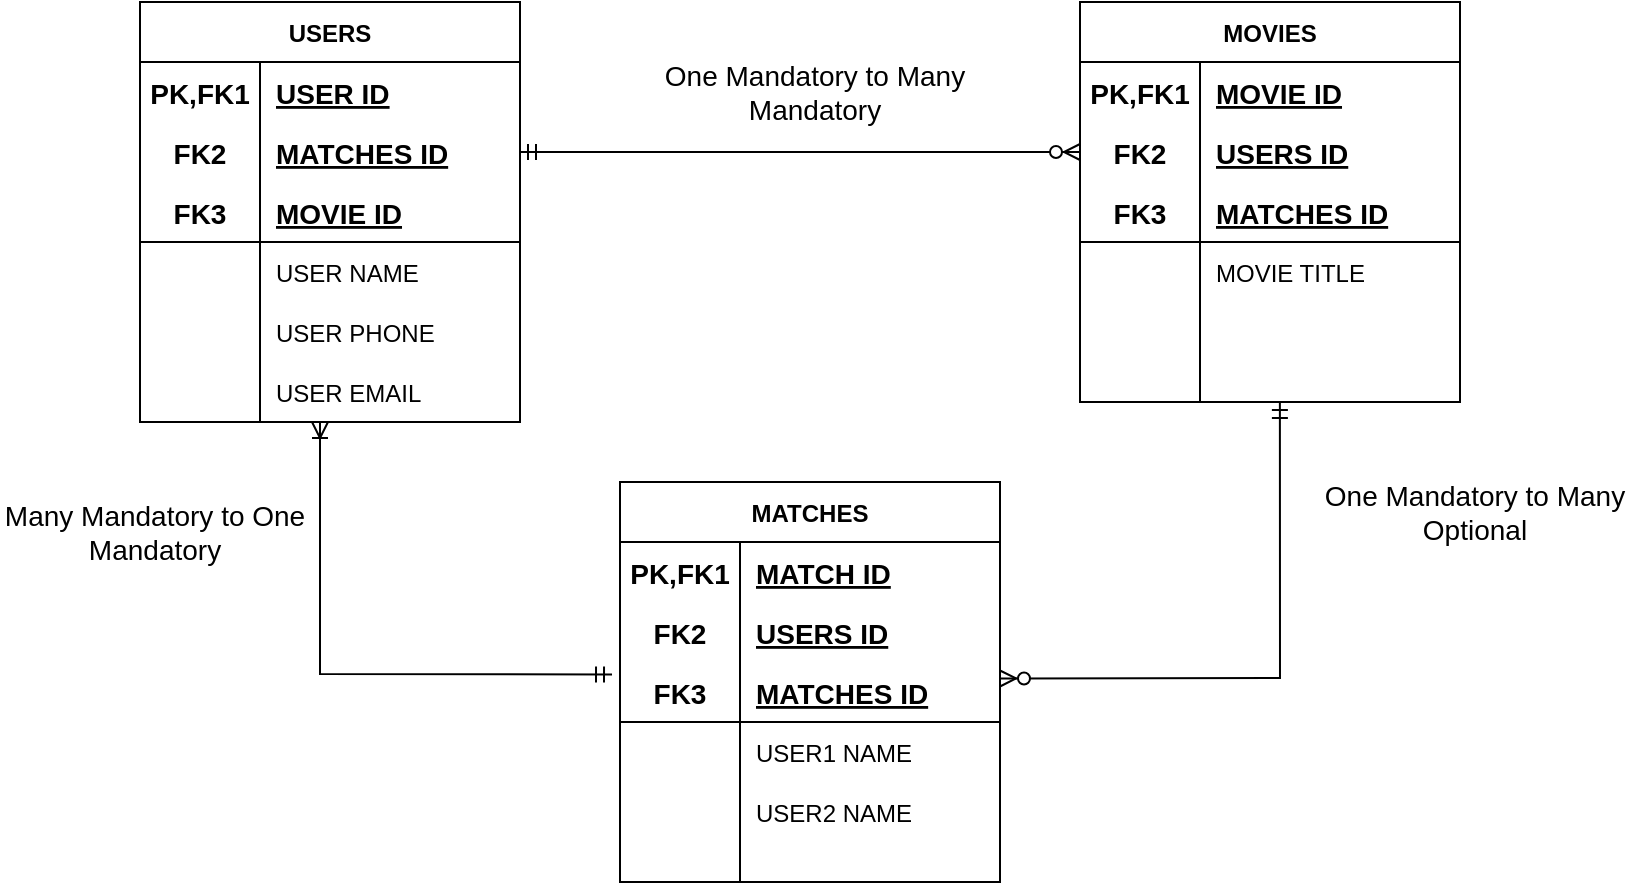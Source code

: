 <mxfile version="20.2.2" type="device" pages="10"><diagram id="tNMpNk-m3hlhan27Fhaz" name="Page-7"><mxGraphModel dx="1902" dy="986" grid="1" gridSize="10" guides="1" tooltips="1" connect="1" arrows="1" fold="1" page="1" pageScale="1" pageWidth="850" pageHeight="1100" math="0" shadow="0"><root><mxCell id="0"/><mxCell id="1" parent="0"/><mxCell id="EEg5llWvmwVMfF7-8OI1-15" value="USERS" style="shape=table;startSize=30;container=1;collapsible=1;childLayout=tableLayout;fixedRows=1;rowLines=0;fontStyle=1;align=center;resizeLast=1;" parent="1" vertex="1"><mxGeometry x="90" y="190" width="190" height="210" as="geometry"/></mxCell><mxCell id="EEg5llWvmwVMfF7-8OI1-16" value="" style="shape=tableRow;horizontal=0;startSize=0;swimlaneHead=0;swimlaneBody=0;fillColor=none;collapsible=0;dropTarget=0;points=[[0,0.5],[1,0.5]];portConstraint=eastwest;top=0;left=0;right=0;bottom=0;" parent="EEg5llWvmwVMfF7-8OI1-15" vertex="1"><mxGeometry y="30" width="190" height="30" as="geometry"/></mxCell><mxCell id="EEg5llWvmwVMfF7-8OI1-17" value="PK,FK1" style="shape=partialRectangle;connectable=0;fillColor=none;top=0;left=0;bottom=0;right=0;fontStyle=1;overflow=hidden;fontSize=14;" parent="EEg5llWvmwVMfF7-8OI1-16" vertex="1"><mxGeometry width="60" height="30" as="geometry"><mxRectangle width="60" height="30" as="alternateBounds"/></mxGeometry></mxCell><mxCell id="EEg5llWvmwVMfF7-8OI1-18" value="USER ID" style="shape=partialRectangle;connectable=0;fillColor=none;top=0;left=0;bottom=0;right=0;align=left;spacingLeft=6;fontStyle=5;overflow=hidden;fontSize=14;" parent="EEg5llWvmwVMfF7-8OI1-16" vertex="1"><mxGeometry x="60" width="130" height="30" as="geometry"><mxRectangle width="130" height="30" as="alternateBounds"/></mxGeometry></mxCell><mxCell id="EEg5llWvmwVMfF7-8OI1-30" value="" style="shape=tableRow;horizontal=0;startSize=0;swimlaneHead=0;swimlaneBody=0;fillColor=none;collapsible=0;dropTarget=0;points=[[0,0.5],[1,0.5]];portConstraint=eastwest;top=0;left=0;right=0;bottom=0;fontSize=14;fontStyle=1" parent="EEg5llWvmwVMfF7-8OI1-15" vertex="1"><mxGeometry y="60" width="190" height="30" as="geometry"/></mxCell><mxCell id="EEg5llWvmwVMfF7-8OI1-31" value="FK2" style="shape=partialRectangle;connectable=0;fillColor=none;top=0;left=0;bottom=0;right=0;fontStyle=1;overflow=hidden;fontSize=14;" parent="EEg5llWvmwVMfF7-8OI1-30" vertex="1"><mxGeometry width="60" height="30" as="geometry"><mxRectangle width="60" height="30" as="alternateBounds"/></mxGeometry></mxCell><mxCell id="EEg5llWvmwVMfF7-8OI1-32" value="MATCHES ID" style="shape=partialRectangle;connectable=0;fillColor=none;top=0;left=0;bottom=0;right=0;align=left;spacingLeft=6;fontStyle=5;overflow=hidden;fontSize=14;" parent="EEg5llWvmwVMfF7-8OI1-30" vertex="1"><mxGeometry x="60" width="130" height="30" as="geometry"><mxRectangle width="130" height="30" as="alternateBounds"/></mxGeometry></mxCell><mxCell id="EEg5llWvmwVMfF7-8OI1-19" value="" style="shape=tableRow;horizontal=0;startSize=0;swimlaneHead=0;swimlaneBody=0;fillColor=none;collapsible=0;dropTarget=0;points=[[0,0.5],[1,0.5]];portConstraint=eastwest;top=0;left=0;right=0;bottom=1;fontSize=14;fontStyle=1" parent="EEg5llWvmwVMfF7-8OI1-15" vertex="1"><mxGeometry y="90" width="190" height="30" as="geometry"/></mxCell><mxCell id="EEg5llWvmwVMfF7-8OI1-20" value="FK3" style="shape=partialRectangle;connectable=0;fillColor=none;top=0;left=0;bottom=0;right=0;fontStyle=1;overflow=hidden;fontSize=14;" parent="EEg5llWvmwVMfF7-8OI1-19" vertex="1"><mxGeometry width="60" height="30" as="geometry"><mxRectangle width="60" height="30" as="alternateBounds"/></mxGeometry></mxCell><mxCell id="EEg5llWvmwVMfF7-8OI1-21" value="MOVIE ID" style="shape=partialRectangle;connectable=0;fillColor=none;top=0;left=0;bottom=0;right=0;align=left;spacingLeft=6;fontStyle=5;overflow=hidden;fontSize=14;" parent="EEg5llWvmwVMfF7-8OI1-19" vertex="1"><mxGeometry x="60" width="130" height="30" as="geometry"><mxRectangle width="130" height="30" as="alternateBounds"/></mxGeometry></mxCell><mxCell id="EEg5llWvmwVMfF7-8OI1-22" value="" style="shape=tableRow;horizontal=0;startSize=0;swimlaneHead=0;swimlaneBody=0;fillColor=none;collapsible=0;dropTarget=0;points=[[0,0.5],[1,0.5]];portConstraint=eastwest;top=0;left=0;right=0;bottom=0;" parent="EEg5llWvmwVMfF7-8OI1-15" vertex="1"><mxGeometry y="120" width="190" height="30" as="geometry"/></mxCell><mxCell id="EEg5llWvmwVMfF7-8OI1-23" value="" style="shape=partialRectangle;connectable=0;fillColor=none;top=0;left=0;bottom=0;right=0;editable=1;overflow=hidden;" parent="EEg5llWvmwVMfF7-8OI1-22" vertex="1"><mxGeometry width="60" height="30" as="geometry"><mxRectangle width="60" height="30" as="alternateBounds"/></mxGeometry></mxCell><mxCell id="EEg5llWvmwVMfF7-8OI1-24" value="USER NAME" style="shape=partialRectangle;connectable=0;fillColor=none;top=0;left=0;bottom=0;right=0;align=left;spacingLeft=6;overflow=hidden;" parent="EEg5llWvmwVMfF7-8OI1-22" vertex="1"><mxGeometry x="60" width="130" height="30" as="geometry"><mxRectangle width="130" height="30" as="alternateBounds"/></mxGeometry></mxCell><mxCell id="EEg5llWvmwVMfF7-8OI1-25" value="" style="shape=tableRow;horizontal=0;startSize=0;swimlaneHead=0;swimlaneBody=0;fillColor=none;collapsible=0;dropTarget=0;points=[[0,0.5],[1,0.5]];portConstraint=eastwest;top=0;left=0;right=0;bottom=0;" parent="EEg5llWvmwVMfF7-8OI1-15" vertex="1"><mxGeometry y="150" width="190" height="30" as="geometry"/></mxCell><mxCell id="EEg5llWvmwVMfF7-8OI1-26" value="" style="shape=partialRectangle;connectable=0;fillColor=none;top=0;left=0;bottom=0;right=0;editable=1;overflow=hidden;" parent="EEg5llWvmwVMfF7-8OI1-25" vertex="1"><mxGeometry width="60" height="30" as="geometry"><mxRectangle width="60" height="30" as="alternateBounds"/></mxGeometry></mxCell><mxCell id="EEg5llWvmwVMfF7-8OI1-27" value="USER PHONE" style="shape=partialRectangle;connectable=0;fillColor=none;top=0;left=0;bottom=0;right=0;align=left;spacingLeft=6;overflow=hidden;" parent="EEg5llWvmwVMfF7-8OI1-25" vertex="1"><mxGeometry x="60" width="130" height="30" as="geometry"><mxRectangle width="130" height="30" as="alternateBounds"/></mxGeometry></mxCell><mxCell id="EEg5llWvmwVMfF7-8OI1-37" style="shape=tableRow;horizontal=0;startSize=0;swimlaneHead=0;swimlaneBody=0;fillColor=none;collapsible=0;dropTarget=0;points=[[0,0.5],[1,0.5]];portConstraint=eastwest;top=0;left=0;right=0;bottom=0;" parent="EEg5llWvmwVMfF7-8OI1-15" vertex="1"><mxGeometry y="180" width="190" height="30" as="geometry"/></mxCell><mxCell id="EEg5llWvmwVMfF7-8OI1-38" style="shape=partialRectangle;connectable=0;fillColor=none;top=0;left=0;bottom=0;right=0;editable=1;overflow=hidden;" parent="EEg5llWvmwVMfF7-8OI1-37" vertex="1"><mxGeometry width="60" height="30" as="geometry"><mxRectangle width="60" height="30" as="alternateBounds"/></mxGeometry></mxCell><mxCell id="EEg5llWvmwVMfF7-8OI1-39" style="shape=partialRectangle;connectable=0;fillColor=none;top=0;left=0;bottom=0;right=0;align=left;spacingLeft=6;overflow=hidden;" parent="EEg5llWvmwVMfF7-8OI1-37" vertex="1"><mxGeometry x="60" width="130" height="30" as="geometry"><mxRectangle width="130" height="30" as="alternateBounds"/></mxGeometry></mxCell><mxCell id="EEg5llWvmwVMfF7-8OI1-40" value="USER EMAIL" style="shape=partialRectangle;connectable=0;fillColor=none;top=0;left=0;bottom=0;right=0;align=left;spacingLeft=6;overflow=hidden;" parent="1" vertex="1"><mxGeometry x="150" y="370" width="130" height="30" as="geometry"><mxRectangle width="130" height="30" as="alternateBounds"/></mxGeometry></mxCell><mxCell id="EEg5llWvmwVMfF7-8OI1-41" value="MOVIES" style="shape=table;startSize=30;container=1;collapsible=1;childLayout=tableLayout;fixedRows=1;rowLines=0;fontStyle=1;align=center;resizeLast=1;" parent="1" vertex="1"><mxGeometry x="560" y="190" width="190" height="200" as="geometry"/></mxCell><mxCell id="EEg5llWvmwVMfF7-8OI1-42" value="" style="shape=tableRow;horizontal=0;startSize=0;swimlaneHead=0;swimlaneBody=0;fillColor=none;collapsible=0;dropTarget=0;points=[[0,0.5],[1,0.5]];portConstraint=eastwest;top=0;left=0;right=0;bottom=0;" parent="EEg5llWvmwVMfF7-8OI1-41" vertex="1"><mxGeometry y="30" width="190" height="30" as="geometry"/></mxCell><mxCell id="EEg5llWvmwVMfF7-8OI1-43" value="PK,FK1" style="shape=partialRectangle;connectable=0;fillColor=none;top=0;left=0;bottom=0;right=0;fontStyle=1;overflow=hidden;fontSize=14;" parent="EEg5llWvmwVMfF7-8OI1-42" vertex="1"><mxGeometry width="60" height="30" as="geometry"><mxRectangle width="60" height="30" as="alternateBounds"/></mxGeometry></mxCell><mxCell id="EEg5llWvmwVMfF7-8OI1-44" value="MOVIE ID" style="shape=partialRectangle;connectable=0;fillColor=none;top=0;left=0;bottom=0;right=0;align=left;spacingLeft=6;fontStyle=5;overflow=hidden;fontSize=14;" parent="EEg5llWvmwVMfF7-8OI1-42" vertex="1"><mxGeometry x="60" width="130" height="30" as="geometry"><mxRectangle width="130" height="30" as="alternateBounds"/></mxGeometry></mxCell><mxCell id="EEg5llWvmwVMfF7-8OI1-45" value="" style="shape=tableRow;horizontal=0;startSize=0;swimlaneHead=0;swimlaneBody=0;fillColor=none;collapsible=0;dropTarget=0;points=[[0,0.5],[1,0.5]];portConstraint=eastwest;top=0;left=0;right=0;bottom=0;fontSize=14;fontStyle=1" parent="EEg5llWvmwVMfF7-8OI1-41" vertex="1"><mxGeometry y="60" width="190" height="30" as="geometry"/></mxCell><mxCell id="EEg5llWvmwVMfF7-8OI1-46" value="FK2" style="shape=partialRectangle;connectable=0;fillColor=none;top=0;left=0;bottom=0;right=0;fontStyle=1;overflow=hidden;fontSize=14;" parent="EEg5llWvmwVMfF7-8OI1-45" vertex="1"><mxGeometry width="60" height="30" as="geometry"><mxRectangle width="60" height="30" as="alternateBounds"/></mxGeometry></mxCell><mxCell id="EEg5llWvmwVMfF7-8OI1-47" value="USERS ID" style="shape=partialRectangle;connectable=0;fillColor=none;top=0;left=0;bottom=0;right=0;align=left;spacingLeft=6;fontStyle=5;overflow=hidden;fontSize=14;" parent="EEg5llWvmwVMfF7-8OI1-45" vertex="1"><mxGeometry x="60" width="130" height="30" as="geometry"><mxRectangle width="130" height="30" as="alternateBounds"/></mxGeometry></mxCell><mxCell id="EEg5llWvmwVMfF7-8OI1-48" value="" style="shape=tableRow;horizontal=0;startSize=0;swimlaneHead=0;swimlaneBody=0;fillColor=none;collapsible=0;dropTarget=0;points=[[0,0.5],[1,0.5]];portConstraint=eastwest;top=0;left=0;right=0;bottom=1;fontSize=14;fontStyle=1" parent="EEg5llWvmwVMfF7-8OI1-41" vertex="1"><mxGeometry y="90" width="190" height="30" as="geometry"/></mxCell><mxCell id="EEg5llWvmwVMfF7-8OI1-49" value="FK3" style="shape=partialRectangle;connectable=0;fillColor=none;top=0;left=0;bottom=0;right=0;fontStyle=1;overflow=hidden;fontSize=14;" parent="EEg5llWvmwVMfF7-8OI1-48" vertex="1"><mxGeometry width="60" height="30" as="geometry"><mxRectangle width="60" height="30" as="alternateBounds"/></mxGeometry></mxCell><mxCell id="EEg5llWvmwVMfF7-8OI1-50" value="MATCHES ID" style="shape=partialRectangle;connectable=0;fillColor=none;top=0;left=0;bottom=0;right=0;align=left;spacingLeft=6;fontStyle=5;overflow=hidden;fontSize=14;" parent="EEg5llWvmwVMfF7-8OI1-48" vertex="1"><mxGeometry x="60" width="130" height="30" as="geometry"><mxRectangle width="130" height="30" as="alternateBounds"/></mxGeometry></mxCell><mxCell id="EEg5llWvmwVMfF7-8OI1-51" value="" style="shape=tableRow;horizontal=0;startSize=0;swimlaneHead=0;swimlaneBody=0;fillColor=none;collapsible=0;dropTarget=0;points=[[0,0.5],[1,0.5]];portConstraint=eastwest;top=0;left=0;right=0;bottom=0;" parent="EEg5llWvmwVMfF7-8OI1-41" vertex="1"><mxGeometry y="120" width="190" height="30" as="geometry"/></mxCell><mxCell id="EEg5llWvmwVMfF7-8OI1-52" value="" style="shape=partialRectangle;connectable=0;fillColor=none;top=0;left=0;bottom=0;right=0;editable=1;overflow=hidden;" parent="EEg5llWvmwVMfF7-8OI1-51" vertex="1"><mxGeometry width="60" height="30" as="geometry"><mxRectangle width="60" height="30" as="alternateBounds"/></mxGeometry></mxCell><mxCell id="EEg5llWvmwVMfF7-8OI1-53" value="MOVIE TITLE" style="shape=partialRectangle;connectable=0;fillColor=none;top=0;left=0;bottom=0;right=0;align=left;spacingLeft=6;overflow=hidden;" parent="EEg5llWvmwVMfF7-8OI1-51" vertex="1"><mxGeometry x="60" width="130" height="30" as="geometry"><mxRectangle width="130" height="30" as="alternateBounds"/></mxGeometry></mxCell><mxCell id="EEg5llWvmwVMfF7-8OI1-54" value="" style="shape=tableRow;horizontal=0;startSize=0;swimlaneHead=0;swimlaneBody=0;fillColor=none;collapsible=0;dropTarget=0;points=[[0,0.5],[1,0.5]];portConstraint=eastwest;top=0;left=0;right=0;bottom=0;" parent="EEg5llWvmwVMfF7-8OI1-41" vertex="1"><mxGeometry y="150" width="190" height="30" as="geometry"/></mxCell><mxCell id="EEg5llWvmwVMfF7-8OI1-55" value="" style="shape=partialRectangle;connectable=0;fillColor=none;top=0;left=0;bottom=0;right=0;editable=1;overflow=hidden;" parent="EEg5llWvmwVMfF7-8OI1-54" vertex="1"><mxGeometry width="60" height="30" as="geometry"><mxRectangle width="60" height="30" as="alternateBounds"/></mxGeometry></mxCell><mxCell id="EEg5llWvmwVMfF7-8OI1-56" value="" style="shape=partialRectangle;connectable=0;fillColor=none;top=0;left=0;bottom=0;right=0;align=left;spacingLeft=6;overflow=hidden;" parent="EEg5llWvmwVMfF7-8OI1-54" vertex="1"><mxGeometry x="60" width="130" height="30" as="geometry"><mxRectangle width="130" height="30" as="alternateBounds"/></mxGeometry></mxCell><mxCell id="EEg5llWvmwVMfF7-8OI1-57" style="shape=tableRow;horizontal=0;startSize=0;swimlaneHead=0;swimlaneBody=0;fillColor=none;collapsible=0;dropTarget=0;points=[[0,0.5],[1,0.5]];portConstraint=eastwest;top=0;left=0;right=0;bottom=0;" parent="EEg5llWvmwVMfF7-8OI1-41" vertex="1"><mxGeometry y="180" width="190" height="20" as="geometry"/></mxCell><mxCell id="EEg5llWvmwVMfF7-8OI1-58" style="shape=partialRectangle;connectable=0;fillColor=none;top=0;left=0;bottom=0;right=0;editable=1;overflow=hidden;" parent="EEg5llWvmwVMfF7-8OI1-57" vertex="1"><mxGeometry width="60" height="20" as="geometry"><mxRectangle width="60" height="20" as="alternateBounds"/></mxGeometry></mxCell><mxCell id="EEg5llWvmwVMfF7-8OI1-59" style="shape=partialRectangle;connectable=0;fillColor=none;top=0;left=0;bottom=0;right=0;align=left;spacingLeft=6;overflow=hidden;" parent="EEg5llWvmwVMfF7-8OI1-57" vertex="1"><mxGeometry x="60" width="130" height="20" as="geometry"><mxRectangle width="130" height="20" as="alternateBounds"/></mxGeometry></mxCell><mxCell id="XeE8puv6KYrUnyOlYeYV-1" value="MATCHES" style="shape=table;startSize=30;container=1;collapsible=1;childLayout=tableLayout;fixedRows=1;rowLines=0;fontStyle=1;align=center;resizeLast=1;" parent="1" vertex="1"><mxGeometry x="330" y="430" width="190" height="200" as="geometry"/></mxCell><mxCell id="XeE8puv6KYrUnyOlYeYV-2" value="" style="shape=tableRow;horizontal=0;startSize=0;swimlaneHead=0;swimlaneBody=0;fillColor=none;collapsible=0;dropTarget=0;points=[[0,0.5],[1,0.5]];portConstraint=eastwest;top=0;left=0;right=0;bottom=0;" parent="XeE8puv6KYrUnyOlYeYV-1" vertex="1"><mxGeometry y="30" width="190" height="30" as="geometry"/></mxCell><mxCell id="XeE8puv6KYrUnyOlYeYV-3" value="PK,FK1" style="shape=partialRectangle;connectable=0;fillColor=none;top=0;left=0;bottom=0;right=0;fontStyle=1;overflow=hidden;fontSize=14;" parent="XeE8puv6KYrUnyOlYeYV-2" vertex="1"><mxGeometry width="60" height="30" as="geometry"><mxRectangle width="60" height="30" as="alternateBounds"/></mxGeometry></mxCell><mxCell id="XeE8puv6KYrUnyOlYeYV-4" value="MATCH ID" style="shape=partialRectangle;connectable=0;fillColor=none;top=0;left=0;bottom=0;right=0;align=left;spacingLeft=6;fontStyle=5;overflow=hidden;fontSize=14;" parent="XeE8puv6KYrUnyOlYeYV-2" vertex="1"><mxGeometry x="60" width="130" height="30" as="geometry"><mxRectangle width="130" height="30" as="alternateBounds"/></mxGeometry></mxCell><mxCell id="XeE8puv6KYrUnyOlYeYV-5" value="" style="shape=tableRow;horizontal=0;startSize=0;swimlaneHead=0;swimlaneBody=0;fillColor=none;collapsible=0;dropTarget=0;points=[[0,0.5],[1,0.5]];portConstraint=eastwest;top=0;left=0;right=0;bottom=0;fontSize=14;fontStyle=1" parent="XeE8puv6KYrUnyOlYeYV-1" vertex="1"><mxGeometry y="60" width="190" height="30" as="geometry"/></mxCell><mxCell id="XeE8puv6KYrUnyOlYeYV-6" value="FK2" style="shape=partialRectangle;connectable=0;fillColor=none;top=0;left=0;bottom=0;right=0;fontStyle=1;overflow=hidden;fontSize=14;" parent="XeE8puv6KYrUnyOlYeYV-5" vertex="1"><mxGeometry width="60" height="30" as="geometry"><mxRectangle width="60" height="30" as="alternateBounds"/></mxGeometry></mxCell><mxCell id="XeE8puv6KYrUnyOlYeYV-7" value="USERS ID" style="shape=partialRectangle;connectable=0;fillColor=none;top=0;left=0;bottom=0;right=0;align=left;spacingLeft=6;fontStyle=5;overflow=hidden;fontSize=14;" parent="XeE8puv6KYrUnyOlYeYV-5" vertex="1"><mxGeometry x="60" width="130" height="30" as="geometry"><mxRectangle width="130" height="30" as="alternateBounds"/></mxGeometry></mxCell><mxCell id="XeE8puv6KYrUnyOlYeYV-8" value="" style="shape=tableRow;horizontal=0;startSize=0;swimlaneHead=0;swimlaneBody=0;fillColor=none;collapsible=0;dropTarget=0;points=[[0,0.5],[1,0.5]];portConstraint=eastwest;top=0;left=0;right=0;bottom=1;fontSize=14;fontStyle=1" parent="XeE8puv6KYrUnyOlYeYV-1" vertex="1"><mxGeometry y="90" width="190" height="30" as="geometry"/></mxCell><mxCell id="XeE8puv6KYrUnyOlYeYV-9" value="FK3" style="shape=partialRectangle;connectable=0;fillColor=none;top=0;left=0;bottom=0;right=0;fontStyle=1;overflow=hidden;fontSize=14;" parent="XeE8puv6KYrUnyOlYeYV-8" vertex="1"><mxGeometry width="60" height="30" as="geometry"><mxRectangle width="60" height="30" as="alternateBounds"/></mxGeometry></mxCell><mxCell id="XeE8puv6KYrUnyOlYeYV-10" value="MATCHES ID" style="shape=partialRectangle;connectable=0;fillColor=none;top=0;left=0;bottom=0;right=0;align=left;spacingLeft=6;fontStyle=5;overflow=hidden;fontSize=14;" parent="XeE8puv6KYrUnyOlYeYV-8" vertex="1"><mxGeometry x="60" width="130" height="30" as="geometry"><mxRectangle width="130" height="30" as="alternateBounds"/></mxGeometry></mxCell><mxCell id="XeE8puv6KYrUnyOlYeYV-11" value="" style="shape=tableRow;horizontal=0;startSize=0;swimlaneHead=0;swimlaneBody=0;fillColor=none;collapsible=0;dropTarget=0;points=[[0,0.5],[1,0.5]];portConstraint=eastwest;top=0;left=0;right=0;bottom=0;" parent="XeE8puv6KYrUnyOlYeYV-1" vertex="1"><mxGeometry y="120" width="190" height="30" as="geometry"/></mxCell><mxCell id="XeE8puv6KYrUnyOlYeYV-12" value="" style="shape=partialRectangle;connectable=0;fillColor=none;top=0;left=0;bottom=0;right=0;editable=1;overflow=hidden;" parent="XeE8puv6KYrUnyOlYeYV-11" vertex="1"><mxGeometry width="60" height="30" as="geometry"><mxRectangle width="60" height="30" as="alternateBounds"/></mxGeometry></mxCell><mxCell id="XeE8puv6KYrUnyOlYeYV-13" value="USER1 NAME" style="shape=partialRectangle;connectable=0;fillColor=none;top=0;left=0;bottom=0;right=0;align=left;spacingLeft=6;overflow=hidden;" parent="XeE8puv6KYrUnyOlYeYV-11" vertex="1"><mxGeometry x="60" width="130" height="30" as="geometry"><mxRectangle width="130" height="30" as="alternateBounds"/></mxGeometry></mxCell><mxCell id="XeE8puv6KYrUnyOlYeYV-14" value="" style="shape=tableRow;horizontal=0;startSize=0;swimlaneHead=0;swimlaneBody=0;fillColor=none;collapsible=0;dropTarget=0;points=[[0,0.5],[1,0.5]];portConstraint=eastwest;top=0;left=0;right=0;bottom=0;" parent="XeE8puv6KYrUnyOlYeYV-1" vertex="1"><mxGeometry y="150" width="190" height="30" as="geometry"/></mxCell><mxCell id="XeE8puv6KYrUnyOlYeYV-15" value="" style="shape=partialRectangle;connectable=0;fillColor=none;top=0;left=0;bottom=0;right=0;editable=1;overflow=hidden;" parent="XeE8puv6KYrUnyOlYeYV-14" vertex="1"><mxGeometry width="60" height="30" as="geometry"><mxRectangle width="60" height="30" as="alternateBounds"/></mxGeometry></mxCell><mxCell id="XeE8puv6KYrUnyOlYeYV-16" value="USER2 NAME" style="shape=partialRectangle;connectable=0;fillColor=none;top=0;left=0;bottom=0;right=0;align=left;spacingLeft=6;overflow=hidden;" parent="XeE8puv6KYrUnyOlYeYV-14" vertex="1"><mxGeometry x="60" width="130" height="30" as="geometry"><mxRectangle width="130" height="30" as="alternateBounds"/></mxGeometry></mxCell><mxCell id="XeE8puv6KYrUnyOlYeYV-17" style="shape=tableRow;horizontal=0;startSize=0;swimlaneHead=0;swimlaneBody=0;fillColor=none;collapsible=0;dropTarget=0;points=[[0,0.5],[1,0.5]];portConstraint=eastwest;top=0;left=0;right=0;bottom=0;" parent="XeE8puv6KYrUnyOlYeYV-1" vertex="1"><mxGeometry y="180" width="190" height="20" as="geometry"/></mxCell><mxCell id="XeE8puv6KYrUnyOlYeYV-18" style="shape=partialRectangle;connectable=0;fillColor=none;top=0;left=0;bottom=0;right=0;editable=1;overflow=hidden;" parent="XeE8puv6KYrUnyOlYeYV-17" vertex="1"><mxGeometry width="60" height="20" as="geometry"><mxRectangle width="60" height="20" as="alternateBounds"/></mxGeometry></mxCell><mxCell id="XeE8puv6KYrUnyOlYeYV-19" style="shape=partialRectangle;connectable=0;fillColor=none;top=0;left=0;bottom=0;right=0;align=left;spacingLeft=6;overflow=hidden;" parent="XeE8puv6KYrUnyOlYeYV-17" vertex="1"><mxGeometry x="60" width="130" height="20" as="geometry"><mxRectangle width="130" height="20" as="alternateBounds"/></mxGeometry></mxCell><mxCell id="W9SA0VP7ziHOzHHMtK57-5" value="" style="edgeStyle=entityRelationEdgeStyle;fontSize=12;html=1;endArrow=ERzeroToMany;startArrow=ERmandOne;rounded=0;exitX=1;exitY=0.5;exitDx=0;exitDy=0;entryX=0;entryY=0.5;entryDx=0;entryDy=0;" parent="1" source="EEg5llWvmwVMfF7-8OI1-30" target="EEg5llWvmwVMfF7-8OI1-45" edge="1"><mxGeometry width="100" height="100" relative="1" as="geometry"><mxPoint x="330" y="270" as="sourcePoint"/><mxPoint x="430" y="170" as="targetPoint"/></mxGeometry></mxCell><mxCell id="W9SA0VP7ziHOzHHMtK57-6" value="One Mandatory to Many Mandatory" style="text;html=1;strokeColor=none;fillColor=none;align=center;verticalAlign=middle;whiteSpace=wrap;rounded=0;fontSize=14;" parent="1" vertex="1"><mxGeometry x="350" y="220" width="155" height="30" as="geometry"/></mxCell><mxCell id="W9SA0VP7ziHOzHHMtK57-7" value="" style="fontSize=12;html=1;endArrow=ERoneToMany;startArrow=ERmandOne;rounded=0;exitX=-0.021;exitY=0.208;exitDx=0;exitDy=0;exitPerimeter=0;" parent="1" source="XeE8puv6KYrUnyOlYeYV-8" edge="1"><mxGeometry width="100" height="100" relative="1" as="geometry"><mxPoint x="280" y="610" as="sourcePoint"/><mxPoint x="180" y="400" as="targetPoint"/><Array as="points"><mxPoint x="180" y="526"/></Array></mxGeometry></mxCell><mxCell id="W9SA0VP7ziHOzHHMtK57-8" value="Many Mandatory to One Mandatory" style="text;html=1;strokeColor=none;fillColor=none;align=center;verticalAlign=middle;whiteSpace=wrap;rounded=0;fontSize=14;" parent="1" vertex="1"><mxGeometry x="20" y="440" width="155" height="30" as="geometry"/></mxCell><mxCell id="W9SA0VP7ziHOzHHMtK57-9" value="" style="fontSize=12;html=1;endArrow=ERzeroToMany;startArrow=ERmandOne;rounded=0;exitX=0.526;exitY=1;exitDx=0;exitDy=0;exitPerimeter=0;entryX=1;entryY=0.275;entryDx=0;entryDy=0;entryPerimeter=0;" parent="1" source="EEg5llWvmwVMfF7-8OI1-57" target="XeE8puv6KYrUnyOlYeYV-8" edge="1"><mxGeometry width="100" height="100" relative="1" as="geometry"><mxPoint x="640" y="420" as="sourcePoint"/><mxPoint x="570" y="570" as="targetPoint"/><Array as="points"><mxPoint x="660" y="528"/></Array></mxGeometry></mxCell><mxCell id="f6ZNeKsawa1Y03GycBWr-2" value="One Mandatory to Many Optional" style="text;html=1;strokeColor=none;fillColor=none;align=center;verticalAlign=middle;whiteSpace=wrap;rounded=0;fontSize=14;" parent="1" vertex="1"><mxGeometry x="680" y="430" width="155" height="30" as="geometry"/></mxCell></root></mxGraphModel></diagram><diagram id="tUFHQo6-YV1NL8-K_jSS" name="Page-1"><mxGraphModel dx="1537" dy="960" grid="1" gridSize="10" guides="1" tooltips="1" connect="1" arrows="1" fold="1" page="1" pageScale="1" pageWidth="850" pageHeight="1100" math="0" shadow="0"><root><mxCell id="0"/><mxCell id="1" parent="0"/><mxCell id="-geBlYIfYErY84jyrxgY-1" value="&lt;font style=&quot;font-size: 25px;&quot;&gt;Users&lt;/font&gt;" style="text;html=1;strokeColor=none;fillColor=none;align=center;verticalAlign=middle;whiteSpace=wrap;rounded=0;fontSize=30;" parent="1" vertex="1"><mxGeometry x="320" y="20" width="190" height="50" as="geometry"/></mxCell><mxCell id="-geBlYIfYErY84jyrxgY-15" value="UID" style="rounded=0;whiteSpace=wrap;html=1;fontSize=18;fontColor=none;" parent="1" vertex="1"><mxGeometry x="180" y="110" width="90" height="30" as="geometry"/></mxCell><mxCell id="-geBlYIfYErY84jyrxgY-16" value="Details" style="rounded=0;whiteSpace=wrap;html=1;fontSize=18;fontColor=none;" parent="1" vertex="1"><mxGeometry x="210" y="380" width="140" height="30" as="geometry"/></mxCell><mxCell id="-geBlYIfYErY84jyrxgY-17" value="Connections" style="rounded=0;whiteSpace=wrap;html=1;fontSize=18;fontColor=none;" parent="1" vertex="1"><mxGeometry x="210" y="190" width="140" height="30" as="geometry"/></mxCell><mxCell id="-geBlYIfYErY84jyrxgY-19" value="" style="endArrow=none;html=1;rounded=0;fontSize=18;fontColor=none;exitX=0.114;exitY=0;exitDx=0;exitDy=0;exitPerimeter=0;entryX=0.5;entryY=1;entryDx=0;entryDy=0;" parent="1" source="-geBlYIfYErY84jyrxgY-17" target="-geBlYIfYErY84jyrxgY-15" edge="1"><mxGeometry width="50" height="50" relative="1" as="geometry"><mxPoint x="460" y="130" as="sourcePoint"/><mxPoint x="226" y="160" as="targetPoint"/></mxGeometry></mxCell><mxCell id="-geBlYIfYErY84jyrxgY-21" value="name" style="rounded=0;whiteSpace=wrap;html=1;fontSize=18;fontColor=none;" parent="1" vertex="1"><mxGeometry x="295" y="430" width="140" height="30" as="geometry"/></mxCell><mxCell id="-geBlYIfYErY84jyrxgY-22" value="email" style="rounded=0;whiteSpace=wrap;html=1;fontSize=18;fontColor=none;" parent="1" vertex="1"><mxGeometry x="295" y="470" width="140" height="30" as="geometry"/></mxCell><mxCell id="-geBlYIfYErY84jyrxgY-23" value="phone" style="rounded=0;whiteSpace=wrap;html=1;fontSize=18;fontColor=none;" parent="1" vertex="1"><mxGeometry x="295" y="510" width="140" height="30" as="geometry"/></mxCell><mxCell id="-geBlYIfYErY84jyrxgY-26" value="" style="endArrow=none;html=1;rounded=0;fontSize=18;fontColor=none;entryX=0.064;entryY=1.108;entryDx=0;entryDy=0;entryPerimeter=0;" parent="1" target="-geBlYIfYErY84jyrxgY-17" edge="1"><mxGeometry width="50" height="50" relative="1" as="geometry"><mxPoint x="220" y="380" as="sourcePoint"/><mxPoint x="220.06" y="260" as="targetPoint"/></mxGeometry></mxCell><mxCell id="-geBlYIfYErY84jyrxgY-27" value="" style="endArrow=none;html=1;rounded=0;fontSize=18;fontColor=none;entryX=0.143;entryY=1.075;entryDx=0;entryDy=0;entryPerimeter=0;exitX=0;exitY=0.5;exitDx=0;exitDy=0;" parent="1" source="-geBlYIfYErY84jyrxgY-23" target="-geBlYIfYErY84jyrxgY-16" edge="1"><mxGeometry width="50" height="50" relative="1" as="geometry"><mxPoint x="230" y="478.74" as="sourcePoint"/><mxPoint x="230.06" y="430" as="targetPoint"/><Array as="points"><mxPoint x="230" y="525"/></Array></mxGeometry></mxCell><mxCell id="-geBlYIfYErY84jyrxgY-30" value="movieId" style="rounded=0;whiteSpace=wrap;html=1;fontSize=18;fontColor=none;" parent="1" vertex="1"><mxGeometry x="445" y="310" width="140" height="30" as="geometry"/></mxCell><mxCell id="-geBlYIfYErY84jyrxgY-37" value="" style="endArrow=none;html=1;rounded=0;fontSize=18;fontColor=none;entryX=0;entryY=0.5;entryDx=0;entryDy=0;" parent="1" target="-geBlYIfYErY84jyrxgY-22" edge="1"><mxGeometry width="50" height="50" relative="1" as="geometry"><mxPoint x="230" y="485" as="sourcePoint"/><mxPoint x="150.06" y="500" as="targetPoint"/></mxGeometry></mxCell><mxCell id="-geBlYIfYErY84jyrxgY-38" value="" style="endArrow=none;html=1;rounded=0;fontSize=18;fontColor=none;entryX=0;entryY=0.5;entryDx=0;entryDy=0;" parent="1" target="-geBlYIfYErY84jyrxgY-21" edge="1"><mxGeometry width="50" height="50" relative="1" as="geometry"><mxPoint x="230" y="445" as="sourcePoint"/><mxPoint x="190.06" y="430" as="targetPoint"/></mxGeometry></mxCell><mxCell id="-geBlYIfYErY84jyrxgY-40" value="" style="endArrow=none;html=1;rounded=0;fontSize=18;fontColor=none;entryX=0.678;entryY=1.042;entryDx=0;entryDy=0;entryPerimeter=0;exitX=0;exitY=0.5;exitDx=0;exitDy=0;" parent="1" edge="1"><mxGeometry width="50" height="50" relative="1" as="geometry"><mxPoint x="445" y="325" as="sourcePoint"/><mxPoint x="400.06" y="280" as="targetPoint"/><Array as="points"><mxPoint x="400" y="325"/></Array></mxGeometry></mxCell><mxCell id="-geBlYIfYErY84jyrxgY-45" style="edgeStyle=orthogonalEdgeStyle;rounded=0;orthogonalLoop=1;jettySize=auto;html=1;fontSize=18;fontColor=none;" parent="1" source="-geBlYIfYErY84jyrxgY-41" target="-geBlYIfYErY84jyrxgY-15" edge="1"><mxGeometry relative="1" as="geometry"/></mxCell><mxCell id="-geBlYIfYErY84jyrxgY-41" value="&lt;b&gt;Primary&lt;br&gt;Key&lt;br&gt;&lt;/b&gt;" style="text;html=1;strokeColor=none;fillColor=none;align=center;verticalAlign=middle;whiteSpace=wrap;rounded=0;fontSize=18;fontColor=none;" parent="1" vertex="1"><mxGeometry x="305" y="110" width="60" height="30" as="geometry"/></mxCell><mxCell id="-geBlYIfYErY84jyrxgY-44" style="edgeStyle=orthogonalEdgeStyle;rounded=0;orthogonalLoop=1;jettySize=auto;html=1;fontSize=18;fontColor=none;" parent="1" source="-geBlYIfYErY84jyrxgY-42" target="-geBlYIfYErY84jyrxgY-30" edge="1"><mxGeometry relative="1" as="geometry"/></mxCell><mxCell id="-geBlYIfYErY84jyrxgY-42" value="&lt;b&gt;Foreign&lt;br&gt;Key&lt;br&gt;&lt;/b&gt;" style="text;html=1;strokeColor=none;fillColor=none;align=center;verticalAlign=middle;whiteSpace=wrap;rounded=0;fontSize=18;fontColor=none;" parent="1" vertex="1"><mxGeometry x="615" y="310" width="60" height="30" as="geometry"/></mxCell><mxCell id="6WeFfRLvrTqTSbc4B9LY-1" value="service" style="rounded=0;whiteSpace=wrap;html=1;fontSize=18;fontColor=none;" parent="1" vertex="1"><mxGeometry x="333" y="250" width="140" height="30" as="geometry"/></mxCell><mxCell id="6WeFfRLvrTqTSbc4B9LY-2" value="" style="endArrow=none;html=1;rounded=0;fontSize=18;fontColor=none;entryX=0.678;entryY=1.042;entryDx=0;entryDy=0;entryPerimeter=0;exitX=0;exitY=0.5;exitDx=0;exitDy=0;" parent="1" edge="1"><mxGeometry width="50" height="50" relative="1" as="geometry"><mxPoint x="333" y="265" as="sourcePoint"/><mxPoint x="288.06" y="220" as="targetPoint"/><Array as="points"><mxPoint x="288" y="265"/></Array></mxGeometry></mxCell></root></mxGraphModel></diagram><diagram id="KhcbpLx6g_wCQ4BWNBE-" name="Page-5"><mxGraphModel dx="1537" dy="960" grid="1" gridSize="10" guides="1" tooltips="1" connect="1" arrows="1" fold="1" page="1" pageScale="1" pageWidth="850" pageHeight="1100" math="0" shadow="0"><root><mxCell id="0"/><mxCell id="1" parent="0"/><mxCell id="2uhfiaL6-mFWggRlQ_oL-2" value="&lt;font style=&quot;font-size: 25px;&quot;&gt;Movies&lt;/font&gt;" style="text;html=1;strokeColor=none;fillColor=none;align=center;verticalAlign=middle;whiteSpace=wrap;rounded=0;fontSize=30;" parent="1" vertex="1"><mxGeometry x="320" y="30" width="190" height="50" as="geometry"/></mxCell><mxCell id="2uhfiaL6-mFWggRlQ_oL-3" value="MOVIEID" style="rounded=0;whiteSpace=wrap;html=1;fontSize=18;fontColor=none;" parent="1" vertex="1"><mxGeometry x="180" y="130" width="90" height="30" as="geometry"/></mxCell><mxCell id="2uhfiaL6-mFWggRlQ_oL-5" value="Services" style="rounded=0;whiteSpace=wrap;html=1;fontSize=18;fontColor=none;" parent="1" vertex="1"><mxGeometry x="210" y="210" width="140" height="30" as="geometry"/></mxCell><mxCell id="2uhfiaL6-mFWggRlQ_oL-6" value="" style="endArrow=none;html=1;rounded=0;fontSize=18;fontColor=none;exitX=0.114;exitY=0;exitDx=0;exitDy=0;exitPerimeter=0;entryX=0.5;entryY=1;entryDx=0;entryDy=0;" parent="1" source="2uhfiaL6-mFWggRlQ_oL-5" target="2uhfiaL6-mFWggRlQ_oL-3" edge="1"><mxGeometry width="50" height="50" relative="1" as="geometry"><mxPoint x="460" y="150" as="sourcePoint"/><mxPoint x="226" y="180" as="targetPoint"/></mxGeometry></mxCell><mxCell id="8njjm6W6-TPkjxhuneNX-5" style="edgeStyle=orthogonalEdgeStyle;rounded=0;orthogonalLoop=1;jettySize=auto;html=1;entryX=0;entryY=0.5;entryDx=0;entryDy=0;fontSize=18;fontColor=none;" parent="1" source="2uhfiaL6-mFWggRlQ_oL-12" target="8njjm6W6-TPkjxhuneNX-2" edge="1"><mxGeometry relative="1" as="geometry"/></mxCell><mxCell id="2uhfiaL6-mFWggRlQ_oL-12" value="chosenService" style="rounded=0;whiteSpace=wrap;html=1;fontSize=18;fontColor=none;" parent="1" vertex="1"><mxGeometry x="305" y="270" width="140" height="30" as="geometry"/></mxCell><mxCell id="2uhfiaL6-mFWggRlQ_oL-14" value="userId" style="rounded=0;whiteSpace=wrap;html=1;fontSize=18;fontColor=none;" parent="1" vertex="1"><mxGeometry x="425" y="330" width="140" height="30" as="geometry"/></mxCell><mxCell id="2uhfiaL6-mFWggRlQ_oL-17" value="" style="endArrow=none;html=1;rounded=0;fontSize=18;fontColor=none;entryX=0.678;entryY=1.042;entryDx=0;entryDy=0;entryPerimeter=0;exitX=0;exitY=0.5;exitDx=0;exitDy=0;" parent="1" source="2uhfiaL6-mFWggRlQ_oL-12" edge="1"><mxGeometry width="50" height="50" relative="1" as="geometry"><mxPoint x="260" y="288.74" as="sourcePoint"/><mxPoint x="260.06" y="240" as="targetPoint"/><Array as="points"><mxPoint x="260" y="285"/></Array></mxGeometry></mxCell><mxCell id="2uhfiaL6-mFWggRlQ_oL-21" value="" style="endArrow=none;html=1;rounded=0;fontSize=18;fontColor=none;entryX=0.678;entryY=1.042;entryDx=0;entryDy=0;entryPerimeter=0;exitX=0;exitY=0.5;exitDx=0;exitDy=0;" parent="1" edge="1"><mxGeometry width="50" height="50" relative="1" as="geometry"><mxPoint x="425" y="345" as="sourcePoint"/><mxPoint x="380.06" y="300" as="targetPoint"/><Array as="points"><mxPoint x="380" y="345"/></Array></mxGeometry></mxCell><mxCell id="2uhfiaL6-mFWggRlQ_oL-22" style="edgeStyle=orthogonalEdgeStyle;rounded=0;orthogonalLoop=1;jettySize=auto;html=1;fontSize=18;fontColor=none;" parent="1" source="2uhfiaL6-mFWggRlQ_oL-23" target="2uhfiaL6-mFWggRlQ_oL-3" edge="1"><mxGeometry relative="1" as="geometry"/></mxCell><mxCell id="2uhfiaL6-mFWggRlQ_oL-23" value="&lt;b&gt;Primary&lt;br&gt;Key&lt;br&gt;&lt;/b&gt;" style="text;html=1;strokeColor=none;fillColor=none;align=center;verticalAlign=middle;whiteSpace=wrap;rounded=0;fontSize=18;fontColor=none;" parent="1" vertex="1"><mxGeometry x="305" y="130" width="60" height="30" as="geometry"/></mxCell><mxCell id="2uhfiaL6-mFWggRlQ_oL-24" style="edgeStyle=orthogonalEdgeStyle;rounded=0;orthogonalLoop=1;jettySize=auto;html=1;fontSize=18;fontColor=none;" parent="1" source="2uhfiaL6-mFWggRlQ_oL-25" target="2uhfiaL6-mFWggRlQ_oL-14" edge="1"><mxGeometry relative="1" as="geometry"/></mxCell><mxCell id="2uhfiaL6-mFWggRlQ_oL-25" value="&lt;b&gt;Foreign&lt;br&gt;Key&lt;br&gt;&lt;/b&gt;" style="text;html=1;strokeColor=none;fillColor=none;align=center;verticalAlign=middle;whiteSpace=wrap;rounded=0;fontSize=18;fontColor=none;" parent="1" vertex="1"><mxGeometry x="595" y="330" width="60" height="30" as="geometry"/></mxCell><mxCell id="8njjm6W6-TPkjxhuneNX-1" value="Services" style="swimlane;fontStyle=0;childLayout=stackLayout;horizontal=1;startSize=30;horizontalStack=0;resizeParent=1;resizeParentMax=0;resizeLast=0;collapsible=1;marginBottom=0;fontSize=18;fontColor=none;" parent="1" vertex="1"><mxGeometry x="520" y="130" width="140" height="120" as="geometry"/></mxCell><mxCell id="8njjm6W6-TPkjxhuneNX-2" value="Netflix" style="text;strokeColor=none;fillColor=none;align=left;verticalAlign=middle;spacingLeft=4;spacingRight=4;overflow=hidden;points=[[0,0.5],[1,0.5]];portConstraint=eastwest;rotatable=0;fontSize=18;fontColor=none;" parent="8njjm6W6-TPkjxhuneNX-1" vertex="1"><mxGeometry y="30" width="140" height="30" as="geometry"/></mxCell><mxCell id="8njjm6W6-TPkjxhuneNX-3" value="Disney" style="text;strokeColor=none;fillColor=none;align=left;verticalAlign=middle;spacingLeft=4;spacingRight=4;overflow=hidden;points=[[0,0.5],[1,0.5]];portConstraint=eastwest;rotatable=0;fontSize=18;fontColor=none;" parent="8njjm6W6-TPkjxhuneNX-1" vertex="1"><mxGeometry y="60" width="140" height="30" as="geometry"/></mxCell><mxCell id="8njjm6W6-TPkjxhuneNX-4" value="Prime" style="text;strokeColor=none;fillColor=none;align=left;verticalAlign=middle;spacingLeft=4;spacingRight=4;overflow=hidden;points=[[0,0.5],[1,0.5]];portConstraint=eastwest;rotatable=0;fontSize=18;fontColor=none;" parent="8njjm6W6-TPkjxhuneNX-1" vertex="1"><mxGeometry y="90" width="140" height="30" as="geometry"/></mxCell></root></mxGraphModel></diagram><diagram id="-PBw6bZeZZ5N4Xlt2fIv" name="Page-6"><mxGraphModel dx="1537" dy="960" grid="1" gridSize="10" guides="1" tooltips="1" connect="1" arrows="1" fold="1" page="1" pageScale="1" pageWidth="850" pageHeight="1100" math="0" shadow="0"><root><mxCell id="0"/><mxCell id="1" parent="0"/><mxCell id="wfEcoO4QcRYKqPXxpSep-2" value="&lt;font style=&quot;font-size: 25px;&quot;&gt;Matches&lt;/font&gt;" style="text;html=1;strokeColor=none;fillColor=none;align=center;verticalAlign=middle;whiteSpace=wrap;rounded=0;fontSize=30;" parent="1" vertex="1"><mxGeometry x="310" y="30" width="190" height="50" as="geometry"/></mxCell><mxCell id="wfEcoO4QcRYKqPXxpSep-3" value="MatchID" style="rounded=0;whiteSpace=wrap;html=1;fontSize=18;fontColor=none;" parent="1" vertex="1"><mxGeometry x="170" y="120" width="90" height="30" as="geometry"/></mxCell><mxCell id="wfEcoO4QcRYKqPXxpSep-5" value="Connections" style="rounded=0;whiteSpace=wrap;html=1;fontSize=18;fontColor=none;" parent="1" vertex="1"><mxGeometry x="200" y="200" width="140" height="30" as="geometry"/></mxCell><mxCell id="wfEcoO4QcRYKqPXxpSep-6" value="" style="endArrow=none;html=1;rounded=0;fontSize=18;fontColor=none;exitX=0.114;exitY=0;exitDx=0;exitDy=0;exitPerimeter=0;entryX=0.5;entryY=1;entryDx=0;entryDy=0;" parent="1" source="wfEcoO4QcRYKqPXxpSep-5" target="wfEcoO4QcRYKqPXxpSep-3" edge="1"><mxGeometry width="50" height="50" relative="1" as="geometry"><mxPoint x="450" y="140" as="sourcePoint"/><mxPoint x="216" y="170" as="targetPoint"/></mxGeometry></mxCell><mxCell id="wfEcoO4QcRYKqPXxpSep-12" value="services" style="rounded=0;whiteSpace=wrap;html=1;fontSize=18;fontColor=none;" parent="1" vertex="1"><mxGeometry x="295" y="260" width="140" height="30" as="geometry"/></mxCell><mxCell id="wfEcoO4QcRYKqPXxpSep-13" value="yups" style="rounded=0;whiteSpace=wrap;html=1;fontSize=18;fontColor=none;" parent="1" vertex="1"><mxGeometry x="400" y="320" width="140" height="30" as="geometry"/></mxCell><mxCell id="wfEcoO4QcRYKqPXxpSep-14" value="movieId" style="rounded=0;whiteSpace=wrap;html=1;fontSize=18;fontColor=none;" parent="1" vertex="1"><mxGeometry x="460" y="380" width="140" height="30" as="geometry"/></mxCell><mxCell id="wfEcoO4QcRYKqPXxpSep-15" value="UID1" style="rounded=0;whiteSpace=wrap;html=1;fontSize=18;fontColor=none;" parent="1" vertex="1"><mxGeometry x="460" y="440" width="140" height="30" as="geometry"/></mxCell><mxCell id="wfEcoO4QcRYKqPXxpSep-16" value="" style="endArrow=none;html=1;rounded=0;fontSize=18;fontColor=none;entryX=0.086;entryY=1.042;entryDx=0;entryDy=0;entryPerimeter=0;exitX=0;exitY=0.5;exitDx=0;exitDy=0;" parent="1" source="wfEcoO4QcRYKqPXxpSep-15" target="wfEcoO4QcRYKqPXxpSep-13" edge="1"><mxGeometry width="50" height="50" relative="1" as="geometry"><mxPoint x="100" y="448.74" as="sourcePoint"/><mxPoint x="100.06" y="400" as="targetPoint"/><Array as="points"><mxPoint x="412" y="455"/></Array></mxGeometry></mxCell><mxCell id="wfEcoO4QcRYKqPXxpSep-17" value="" style="endArrow=none;html=1;rounded=0;fontSize=18;fontColor=none;entryX=0.678;entryY=1.042;entryDx=0;entryDy=0;entryPerimeter=0;exitX=0;exitY=0.5;exitDx=0;exitDy=0;" parent="1" source="wfEcoO4QcRYKqPXxpSep-12" edge="1"><mxGeometry width="50" height="50" relative="1" as="geometry"><mxPoint x="250" y="278.74" as="sourcePoint"/><mxPoint x="250.06" y="230" as="targetPoint"/><Array as="points"><mxPoint x="250" y="275"/></Array></mxGeometry></mxCell><mxCell id="wfEcoO4QcRYKqPXxpSep-20" value="" style="endArrow=none;html=1;rounded=0;fontSize=18;fontColor=none;entryX=0.678;entryY=1.042;entryDx=0;entryDy=0;entryPerimeter=0;exitX=0;exitY=0.5;exitDx=0;exitDy=0;" parent="1" source="wfEcoO4QcRYKqPXxpSep-13" edge="1"><mxGeometry width="50" height="50" relative="1" as="geometry"><mxPoint x="367.5" y="335" as="sourcePoint"/><mxPoint x="322.56" y="290" as="targetPoint"/><Array as="points"><mxPoint x="322.5" y="335"/></Array></mxGeometry></mxCell><mxCell id="wfEcoO4QcRYKqPXxpSep-21" value="" style="endArrow=none;html=1;rounded=0;fontSize=18;fontColor=none;entryX=0.678;entryY=1.042;entryDx=0;entryDy=0;entryPerimeter=0;exitX=0;exitY=0.5;exitDx=0;exitDy=0;" parent="1" edge="1"><mxGeometry width="50" height="50" relative="1" as="geometry"><mxPoint x="460" y="395" as="sourcePoint"/><mxPoint x="415.06" y="350" as="targetPoint"/><Array as="points"><mxPoint x="415" y="395"/></Array></mxGeometry></mxCell><mxCell id="wfEcoO4QcRYKqPXxpSep-22" style="edgeStyle=orthogonalEdgeStyle;rounded=0;orthogonalLoop=1;jettySize=auto;html=1;fontSize=18;fontColor=none;" parent="1" source="wfEcoO4QcRYKqPXxpSep-23" target="wfEcoO4QcRYKqPXxpSep-3" edge="1"><mxGeometry relative="1" as="geometry"/></mxCell><mxCell id="wfEcoO4QcRYKqPXxpSep-23" value="&lt;b&gt;Primary&lt;br&gt;Key&lt;br&gt;&lt;/b&gt;" style="text;html=1;strokeColor=none;fillColor=none;align=center;verticalAlign=middle;whiteSpace=wrap;rounded=0;fontSize=18;fontColor=none;" parent="1" vertex="1"><mxGeometry x="295" y="120" width="60" height="30" as="geometry"/></mxCell><mxCell id="wfEcoO4QcRYKqPXxpSep-24" style="edgeStyle=orthogonalEdgeStyle;rounded=0;orthogonalLoop=1;jettySize=auto;html=1;fontSize=18;fontColor=none;" parent="1" source="wfEcoO4QcRYKqPXxpSep-25" target="wfEcoO4QcRYKqPXxpSep-14" edge="1"><mxGeometry relative="1" as="geometry"/></mxCell><mxCell id="wfEcoO4QcRYKqPXxpSep-25" value="&lt;b&gt;Foreign&lt;br&gt;Key&lt;br&gt;&lt;/b&gt;" style="text;html=1;strokeColor=none;fillColor=none;align=center;verticalAlign=middle;whiteSpace=wrap;rounded=0;fontSize=18;fontColor=none;" parent="1" vertex="1"><mxGeometry x="630" y="380" width="60" height="30" as="geometry"/></mxCell><mxCell id="oXfHSRYCWmoFNPXElRPc-2" value="UID2" style="rounded=0;whiteSpace=wrap;html=1;fontSize=18;fontColor=none;" parent="1" vertex="1"><mxGeometry x="460" y="498.74" width="140" height="30" as="geometry"/></mxCell><mxCell id="oXfHSRYCWmoFNPXElRPc-3" value="" style="endArrow=none;html=1;rounded=0;fontSize=18;fontColor=none;exitX=0;exitY=0.5;exitDx=0;exitDy=0;" parent="1" source="oXfHSRYCWmoFNPXElRPc-2" edge="1"><mxGeometry width="50" height="50" relative="1" as="geometry"><mxPoint x="98" y="497.48" as="sourcePoint"/><mxPoint x="410" y="350" as="targetPoint"/><Array as="points"><mxPoint x="410" y="514"/></Array></mxGeometry></mxCell><mxCell id="oXfHSRYCWmoFNPXElRPc-8" style="edgeStyle=orthogonalEdgeStyle;rounded=0;orthogonalLoop=1;jettySize=auto;html=1;entryX=1;entryY=0.5;entryDx=0;entryDy=0;" parent="1" source="oXfHSRYCWmoFNPXElRPc-5" target="wfEcoO4QcRYKqPXxpSep-15" edge="1"><mxGeometry relative="1" as="geometry"/></mxCell><mxCell id="oXfHSRYCWmoFNPXElRPc-5" value="&lt;b&gt;Foreign&lt;br&gt;Key&lt;br&gt;&lt;/b&gt;" style="text;html=1;strokeColor=none;fillColor=none;align=center;verticalAlign=middle;whiteSpace=wrap;rounded=0;fontSize=18;fontColor=none;" parent="1" vertex="1"><mxGeometry x="650" y="440" width="60" height="30" as="geometry"/></mxCell><mxCell id="oXfHSRYCWmoFNPXElRPc-6" style="edgeStyle=orthogonalEdgeStyle;rounded=0;orthogonalLoop=1;jettySize=auto;html=1;fontSize=18;fontColor=none;" parent="1" source="oXfHSRYCWmoFNPXElRPc-7" edge="1"><mxGeometry relative="1" as="geometry"><mxPoint x="600" y="513.74" as="targetPoint"/></mxGeometry></mxCell><mxCell id="oXfHSRYCWmoFNPXElRPc-7" value="&lt;b&gt;Foreign&lt;br&gt;Key&lt;br&gt;&lt;/b&gt;" style="text;html=1;strokeColor=none;fillColor=none;align=center;verticalAlign=middle;whiteSpace=wrap;rounded=0;fontSize=18;fontColor=none;" parent="1" vertex="1"><mxGeometry x="630" y="498.74" width="60" height="30" as="geometry"/></mxCell></root></mxGraphModel></diagram><diagram id="3zcom2NRQj6_FWa18c_C" name="Page-8"><mxGraphModel dx="2562" dy="2700" grid="1" gridSize="10" guides="1" tooltips="1" connect="1" arrows="1" fold="1" page="1" pageScale="1" pageWidth="850" pageHeight="1100" math="0" shadow="0"><root><mxCell id="0"/><mxCell id="1" parent="0"/><mxCell id="AYadAmfGRKziVicBv-7D-1" value="" style="rounded=1;whiteSpace=wrap;html=1;" vertex="1" parent="1"><mxGeometry x="50" y="200" width="180" height="330" as="geometry"/></mxCell><mxCell id="AYadAmfGRKziVicBv-7D-2" value="" style="rounded=1;whiteSpace=wrap;html=1;" vertex="1" parent="1"><mxGeometry x="65" y="215" width="150" height="300" as="geometry"/></mxCell><mxCell id="AYadAmfGRKziVicBv-7D-45" style="edgeStyle=orthogonalEdgeStyle;rounded=0;orthogonalLoop=1;jettySize=auto;html=1;fontSize=14;" edge="1" parent="1" source="AYadAmfGRKziVicBv-7D-3"><mxGeometry relative="1" as="geometry"><mxPoint x="350" y="370" as="targetPoint"/></mxGeometry></mxCell><mxCell id="AYadAmfGRKziVicBv-7D-3" value="&lt;font style=&quot;font-size: 16px;&quot;&gt;&lt;b&gt;Splash&lt;br&gt;Page&lt;/b&gt;&lt;/font&gt;" style="text;html=1;strokeColor=none;fillColor=none;align=center;verticalAlign=middle;whiteSpace=wrap;rounded=0;" vertex="1" parent="1"><mxGeometry x="70" y="290" width="140" height="160" as="geometry"/></mxCell><mxCell id="AYadAmfGRKziVicBv-7D-85" style="edgeStyle=orthogonalEdgeStyle;rounded=0;orthogonalLoop=1;jettySize=auto;html=1;fontSize=14;" edge="1" parent="1" source="AYadAmfGRKziVicBv-7D-4"><mxGeometry relative="1" as="geometry"><mxPoint x="1040" y="365" as="targetPoint"/></mxGeometry></mxCell><mxCell id="AYadAmfGRKziVicBv-7D-4" value="" style="rounded=1;whiteSpace=wrap;html=1;" vertex="1" parent="1"><mxGeometry x="700" y="200" width="180" height="330" as="geometry"/></mxCell><mxCell id="AYadAmfGRKziVicBv-7D-5" value="" style="rounded=1;whiteSpace=wrap;html=1;" vertex="1" parent="1"><mxGeometry x="715" y="210" width="150" height="300" as="geometry"/></mxCell><mxCell id="AYadAmfGRKziVicBv-7D-86" style="edgeStyle=orthogonalEdgeStyle;rounded=0;orthogonalLoop=1;jettySize=auto;html=1;fontSize=14;" edge="1" parent="1" source="AYadAmfGRKziVicBv-7D-7"><mxGeometry relative="1" as="geometry"><mxPoint x="1160.0" y="190" as="targetPoint"/></mxGeometry></mxCell><mxCell id="AYadAmfGRKziVicBv-7D-7" value="" style="rounded=1;whiteSpace=wrap;html=1;" vertex="1" parent="1"><mxGeometry x="700" y="-170" width="180" height="330" as="geometry"/></mxCell><mxCell id="AYadAmfGRKziVicBv-7D-8" value="" style="rounded=1;whiteSpace=wrap;html=1;" vertex="1" parent="1"><mxGeometry x="715" y="-155" width="150" height="300" as="geometry"/></mxCell><mxCell id="AYadAmfGRKziVicBv-7D-46" style="edgeStyle=orthogonalEdgeStyle;rounded=0;orthogonalLoop=1;jettySize=auto;html=1;exitX=1;exitY=0;exitDx=0;exitDy=0;entryX=0;entryY=0.5;entryDx=0;entryDy=0;fontSize=14;" edge="1" parent="1" source="AYadAmfGRKziVicBv-7D-10" target="AYadAmfGRKziVicBv-7D-7"><mxGeometry relative="1" as="geometry"/></mxCell><mxCell id="AYadAmfGRKziVicBv-7D-47" style="edgeStyle=orthogonalEdgeStyle;rounded=0;orthogonalLoop=1;jettySize=auto;html=1;fontSize=14;" edge="1" parent="1" source="AYadAmfGRKziVicBv-7D-10"><mxGeometry relative="1" as="geometry"><mxPoint x="680" y="365" as="targetPoint"/></mxGeometry></mxCell><mxCell id="AYadAmfGRKziVicBv-7D-48" style="edgeStyle=orthogonalEdgeStyle;rounded=0;orthogonalLoop=1;jettySize=auto;html=1;exitX=1;exitY=1;exitDx=0;exitDy=0;entryX=0;entryY=0.5;entryDx=0;entryDy=0;fontSize=14;" edge="1" parent="1" source="AYadAmfGRKziVicBv-7D-10" target="AYadAmfGRKziVicBv-7D-13"><mxGeometry relative="1" as="geometry"/></mxCell><mxCell id="AYadAmfGRKziVicBv-7D-10" value="" style="rounded=1;whiteSpace=wrap;html=1;" vertex="1" parent="1"><mxGeometry x="370" y="200" width="180" height="330" as="geometry"/></mxCell><mxCell id="AYadAmfGRKziVicBv-7D-11" value="" style="rounded=1;whiteSpace=wrap;html=1;" vertex="1" parent="1"><mxGeometry x="385" y="215" width="150" height="300" as="geometry"/></mxCell><mxCell id="AYadAmfGRKziVicBv-7D-84" style="edgeStyle=orthogonalEdgeStyle;rounded=0;orthogonalLoop=1;jettySize=auto;html=1;fontSize=14;" edge="1" parent="1" source="AYadAmfGRKziVicBv-7D-13"><mxGeometry relative="1" as="geometry"><mxPoint x="1150.0" y="540" as="targetPoint"/></mxGeometry></mxCell><mxCell id="AYadAmfGRKziVicBv-7D-13" value="" style="rounded=1;whiteSpace=wrap;html=1;" vertex="1" parent="1"><mxGeometry x="700" y="560" width="180" height="330" as="geometry"/></mxCell><mxCell id="AYadAmfGRKziVicBv-7D-14" value="" style="rounded=1;whiteSpace=wrap;html=1;" vertex="1" parent="1"><mxGeometry x="715" y="575" width="150" height="300" as="geometry"/></mxCell><mxCell id="AYadAmfGRKziVicBv-7D-132" style="edgeStyle=orthogonalEdgeStyle;rounded=0;orthogonalLoop=1;jettySize=auto;html=1;exitX=1;exitY=0;exitDx=0;exitDy=0;entryX=0;entryY=0.5;entryDx=0;entryDy=0;fontSize=14;" edge="1" parent="1" source="AYadAmfGRKziVicBv-7D-16" target="AYadAmfGRKziVicBv-7D-126"><mxGeometry relative="1" as="geometry"/></mxCell><mxCell id="AYadAmfGRKziVicBv-7D-140" style="edgeStyle=orthogonalEdgeStyle;rounded=0;orthogonalLoop=1;jettySize=auto;html=1;fontSize=14;" edge="1" parent="1" source="AYadAmfGRKziVicBv-7D-16"><mxGeometry relative="1" as="geometry"><mxPoint x="2020" y="360" as="targetPoint"/></mxGeometry></mxCell><mxCell id="AYadAmfGRKziVicBv-7D-141" style="edgeStyle=orthogonalEdgeStyle;rounded=0;orthogonalLoop=1;jettySize=auto;html=1;exitX=1;exitY=1;exitDx=0;exitDy=0;fontSize=14;entryX=0;entryY=0.5;entryDx=0;entryDy=0;" edge="1" parent="1" source="AYadAmfGRKziVicBv-7D-16" target="AYadAmfGRKziVicBv-7D-105"><mxGeometry relative="1" as="geometry"><mxPoint x="1550" y="1170" as="targetPoint"/></mxGeometry></mxCell><mxCell id="AYadAmfGRKziVicBv-7D-16" value="" style="rounded=1;whiteSpace=wrap;html=1;" vertex="1" parent="1"><mxGeometry x="1690" y="195" width="180" height="330" as="geometry"/></mxCell><mxCell id="AYadAmfGRKziVicBv-7D-17" value="" style="rounded=1;whiteSpace=wrap;html=1;" vertex="1" parent="1"><mxGeometry x="1705" y="210" width="150" height="300" as="geometry"/></mxCell><mxCell id="AYadAmfGRKziVicBv-7D-19" value="&lt;span style=&quot;font-size: 16px;&quot;&gt;&lt;b&gt;LOGO&lt;/b&gt;&lt;/span&gt;" style="text;html=1;strokeColor=none;fillColor=none;align=center;verticalAlign=middle;whiteSpace=wrap;rounded=0;" vertex="1" parent="1"><mxGeometry x="427.5" y="250" width="65" height="50" as="geometry"/></mxCell><mxCell id="AYadAmfGRKziVicBv-7D-20" value="&lt;span style=&quot;font-size: 16px;&quot;&gt;&lt;b&gt;LOGO&lt;/b&gt;&lt;/span&gt;" style="text;html=1;strokeColor=none;fillColor=none;align=center;verticalAlign=middle;whiteSpace=wrap;rounded=0;" vertex="1" parent="1"><mxGeometry x="757.5" y="250" width="65" height="50" as="geometry"/></mxCell><mxCell id="AYadAmfGRKziVicBv-7D-21" value="&lt;b style=&quot;font-size: 16px;&quot;&gt;LOGO&lt;/b&gt;" style="text;html=1;strokeColor=none;fillColor=none;align=center;verticalAlign=middle;whiteSpace=wrap;rounded=0;" vertex="1" parent="1"><mxGeometry x="757.5" y="-155" width="65" height="50" as="geometry"/></mxCell><mxCell id="AYadAmfGRKziVicBv-7D-22" value="LOGIN" style="rounded=0;whiteSpace=wrap;html=1;fontSize=16;" vertex="1" parent="1"><mxGeometry x="400" y="360" width="120" height="20" as="geometry"/></mxCell><mxCell id="AYadAmfGRKziVicBv-7D-23" value="REGISTER" style="rounded=0;whiteSpace=wrap;html=1;fontSize=16;" vertex="1" parent="1"><mxGeometry x="400" y="400" width="120" height="20" as="geometry"/></mxCell><mxCell id="AYadAmfGRKziVicBv-7D-24" value="&lt;b&gt;G&lt;/b&gt;" style="ellipse;whiteSpace=wrap;html=1;aspect=fixed;fontSize=16;" vertex="1" parent="1"><mxGeometry x="427.5" y="440" width="30" height="30" as="geometry"/></mxCell><mxCell id="AYadAmfGRKziVicBv-7D-25" value="&lt;b&gt;F&lt;/b&gt;" style="ellipse;whiteSpace=wrap;html=1;aspect=fixed;fontSize=16;" vertex="1" parent="1"><mxGeometry x="470" y="440" width="30" height="30" as="geometry"/></mxCell><mxCell id="AYadAmfGRKziVicBv-7D-26" value="PHONE" style="rounded=0;whiteSpace=wrap;html=1;fontSize=16;" vertex="1" parent="1"><mxGeometry x="730" y="330" width="120" height="20" as="geometry"/></mxCell><mxCell id="AYadAmfGRKziVicBv-7D-27" value="NAME" style="rounded=0;whiteSpace=wrap;html=1;fontSize=16;" vertex="1" parent="1"><mxGeometry x="730" y="300" width="120" height="20" as="geometry"/></mxCell><mxCell id="AYadAmfGRKziVicBv-7D-28" value="&lt;span style=&quot;font-size: 16px;&quot;&gt;&lt;b style=&quot;font-size: 12px;&quot;&gt;&lt;u&gt;FORGOT PASSWORD?&lt;/u&gt;&lt;/b&gt;&lt;/span&gt;" style="text;html=1;strokeColor=none;fillColor=none;align=center;verticalAlign=middle;whiteSpace=wrap;rounded=0;" vertex="1" parent="1"><mxGeometry x="720" y="-10" width="140" height="50" as="geometry"/></mxCell><mxCell id="AYadAmfGRKziVicBv-7D-29" value="&lt;b style=&quot;color: rgb(0, 0, 0); font-family: Helvetica; font-style: normal; font-variant-ligatures: normal; font-variant-caps: normal; letter-spacing: normal; orphans: 2; text-indent: 0px; text-transform: none; widows: 2; word-spacing: 0px; -webkit-text-stroke-width: 0px; background-color: rgb(248, 249, 250); text-decoration-thickness: initial; text-decoration-style: initial; text-decoration-color: initial;&quot;&gt;&lt;font style=&quot;font-size: 12px;&quot;&gt;LOGIN&lt;/font&gt;&lt;/b&gt;" style="text;whiteSpace=wrap;html=1;fontSize=16;align=center;" vertex="1" parent="1"><mxGeometry x="750" y="-110" width="80" height="40" as="geometry"/></mxCell><mxCell id="AYadAmfGRKziVicBv-7D-30" value="BACK" style="rounded=0;whiteSpace=wrap;html=1;fontSize=16;" vertex="1" parent="1"><mxGeometry x="730" y="90" width="120" height="20" as="geometry"/></mxCell><mxCell id="AYadAmfGRKziVicBv-7D-31" value="LOGIN" style="rounded=0;whiteSpace=wrap;html=1;fontSize=16;" vertex="1" parent="1"><mxGeometry x="730" y="60" width="120" height="20" as="geometry"/></mxCell><mxCell id="AYadAmfGRKziVicBv-7D-32" value="PASSWORD" style="rounded=0;whiteSpace=wrap;html=1;fontSize=16;" vertex="1" parent="1"><mxGeometry x="730" y="390" width="120" height="20" as="geometry"/></mxCell><mxCell id="AYadAmfGRKziVicBv-7D-33" value="EMAIL" style="rounded=0;whiteSpace=wrap;html=1;fontSize=16;" vertex="1" parent="1"><mxGeometry x="730" y="360" width="120" height="20" as="geometry"/></mxCell><mxCell id="AYadAmfGRKziVicBv-7D-34" value="CONFIRM" style="rounded=0;whiteSpace=wrap;html=1;fontSize=16;" vertex="1" parent="1"><mxGeometry x="730" y="420" width="120" height="20" as="geometry"/></mxCell><mxCell id="AYadAmfGRKziVicBv-7D-35" value="" style="rounded=0;whiteSpace=wrap;html=1;fontSize=16;" vertex="1" parent="1"><mxGeometry x="740" y="465" width="100" height="40" as="geometry"/></mxCell><mxCell id="AYadAmfGRKziVicBv-7D-36" value="&lt;b&gt;REGISTER&lt;/b&gt;" style="rounded=0;whiteSpace=wrap;html=1;fontSize=12;" vertex="1" parent="1"><mxGeometry x="740" y="475" width="100" height="20" as="geometry"/></mxCell><mxCell id="AYadAmfGRKziVicBv-7D-93" style="edgeStyle=orthogonalEdgeStyle;rounded=0;orthogonalLoop=1;jettySize=auto;html=1;exitX=0.75;exitY=1;exitDx=0;exitDy=0;entryX=0.5;entryY=1;entryDx=0;entryDy=0;fontSize=14;" edge="1" parent="1" source="AYadAmfGRKziVicBv-7D-39" target="AYadAmfGRKziVicBv-7D-10"><mxGeometry relative="1" as="geometry"><Array as="points"><mxPoint x="1195" y="1000"/><mxPoint x="460" y="1000"/></Array></mxGeometry></mxCell><mxCell id="AYadAmfGRKziVicBv-7D-96" style="edgeStyle=orthogonalEdgeStyle;rounded=0;orthogonalLoop=1;jettySize=auto;html=1;exitX=1;exitY=0.25;exitDx=0;exitDy=0;entryX=0;entryY=0.5;entryDx=0;entryDy=0;fontSize=14;" edge="1" parent="1" source="AYadAmfGRKziVicBv-7D-39" target="AYadAmfGRKziVicBv-7D-51"><mxGeometry relative="1" as="geometry"><Array as="points"><mxPoint x="1260" y="283"/><mxPoint x="1260" y="135"/></Array></mxGeometry></mxCell><mxCell id="AYadAmfGRKziVicBv-7D-97" style="edgeStyle=orthogonalEdgeStyle;rounded=0;orthogonalLoop=1;jettySize=auto;html=1;exitX=1;exitY=0.75;exitDx=0;exitDy=0;fontSize=14;entryX=0;entryY=0.5;entryDx=0;entryDy=0;" edge="1" parent="1" source="AYadAmfGRKziVicBv-7D-39" target="AYadAmfGRKziVicBv-7D-59"><mxGeometry relative="1" as="geometry"><mxPoint x="1400.0" y="640" as="targetPoint"/><Array as="points"><mxPoint x="1260" y="447"/><mxPoint x="1260" y="640"/></Array></mxGeometry></mxCell><mxCell id="AYadAmfGRKziVicBv-7D-39" value="" style="rounded=1;whiteSpace=wrap;html=1;" vertex="1" parent="1"><mxGeometry x="1060" y="200" width="180" height="330" as="geometry"/></mxCell><mxCell id="AYadAmfGRKziVicBv-7D-40" value="" style="rounded=1;whiteSpace=wrap;html=1;" vertex="1" parent="1"><mxGeometry x="1075" y="215" width="150" height="300" as="geometry"/></mxCell><mxCell id="AYadAmfGRKziVicBv-7D-41" value="" style="rounded=1;whiteSpace=wrap;html=1;" vertex="1" parent="1"><mxGeometry x="2385" y="565" width="180" height="330" as="geometry"/></mxCell><mxCell id="AYadAmfGRKziVicBv-7D-42" value="" style="rounded=1;whiteSpace=wrap;html=1;" vertex="1" parent="1"><mxGeometry x="2400" y="580" width="150" height="300" as="geometry"/></mxCell><mxCell id="AYadAmfGRKziVicBv-7D-43" value="&lt;span style=&quot;font-size: 16px;&quot;&gt;&lt;b&gt;LOGO&lt;/b&gt;&lt;/span&gt;" style="text;html=1;strokeColor=none;fillColor=none;align=center;verticalAlign=middle;whiteSpace=wrap;rounded=0;" vertex="1" parent="1"><mxGeometry x="750" y="600" width="65" height="50" as="geometry"/></mxCell><mxCell id="AYadAmfGRKziVicBv-7D-44" value="&lt;font style=&quot;font-size: 14px;&quot;&gt;&lt;b&gt;THIRD PARTY CONFIRMATION&lt;/b&gt;&lt;/font&gt;" style="whiteSpace=wrap;html=1;aspect=fixed;fontSize=12;" vertex="1" parent="1"><mxGeometry x="720" y="650" width="140" height="140" as="geometry"/></mxCell><mxCell id="VLhQdviGbXQzOT4-TUG9-1" style="edgeStyle=orthogonalEdgeStyle;rounded=0;orthogonalLoop=1;jettySize=auto;html=1;fontSize=14;" edge="1" parent="1" source="AYadAmfGRKziVicBv-7D-49" target="AYadAmfGRKziVicBv-7D-101"><mxGeometry relative="1" as="geometry"><mxPoint x="2375" y="345" as="targetPoint"/></mxGeometry></mxCell><mxCell id="VLhQdviGbXQzOT4-TUG9-6" style="edgeStyle=orthogonalEdgeStyle;rounded=0;orthogonalLoop=1;jettySize=auto;html=1;fontSize=14;" edge="1" parent="1" source="AYadAmfGRKziVicBv-7D-49" target="AYadAmfGRKziVicBv-7D-41"><mxGeometry relative="1" as="geometry"><mxPoint x="2387" y="735" as="targetPoint"/><Array as="points"><mxPoint x="2230" y="510"/><mxPoint x="2230" y="670"/></Array></mxGeometry></mxCell><mxCell id="VLhQdviGbXQzOT4-TUG9-15" style="edgeStyle=orthogonalEdgeStyle;rounded=0;orthogonalLoop=1;jettySize=auto;html=1;exitX=1;exitY=0;exitDx=0;exitDy=0;entryX=0.004;entryY=0.543;entryDx=0;entryDy=0;entryPerimeter=0;fontSize=14;" edge="1" parent="1" source="AYadAmfGRKziVicBv-7D-49" target="AYadAmfGRKziVicBv-7D-124"><mxGeometry relative="1" as="geometry"><Array as="points"><mxPoint x="2240" y="195"/><mxPoint x="2240" y="-11"/></Array></mxGeometry></mxCell><mxCell id="AYadAmfGRKziVicBv-7D-49" value="" style="rounded=1;whiteSpace=wrap;html=1;" vertex="1" parent="1"><mxGeometry x="2025" y="195" width="180" height="330" as="geometry"/></mxCell><mxCell id="AYadAmfGRKziVicBv-7D-50" value="" style="rounded=1;whiteSpace=wrap;html=1;" vertex="1" parent="1"><mxGeometry x="2040" y="210" width="150" height="300" as="geometry"/></mxCell><mxCell id="AYadAmfGRKziVicBv-7D-116" style="edgeStyle=orthogonalEdgeStyle;rounded=0;orthogonalLoop=1;jettySize=auto;html=1;entryX=0.5;entryY=0;entryDx=0;entryDy=0;fontSize=14;" edge="1" parent="1" source="AYadAmfGRKziVicBv-7D-51" target="AYadAmfGRKziVicBv-7D-16"><mxGeometry relative="1" as="geometry"/></mxCell><mxCell id="AYadAmfGRKziVicBv-7D-51" value="" style="rounded=1;whiteSpace=wrap;html=1;" vertex="1" parent="1"><mxGeometry x="1410" y="-30" width="180" height="330" as="geometry"/></mxCell><mxCell id="AYadAmfGRKziVicBv-7D-52" value="" style="rounded=1;whiteSpace=wrap;html=1;" vertex="1" parent="1"><mxGeometry x="1425" y="-10" width="150" height="300" as="geometry"/></mxCell><mxCell id="AYadAmfGRKziVicBv-7D-53" value="&lt;span style=&quot;font-size: 16px;&quot;&gt;&lt;b&gt;LOGO&lt;/b&gt;&lt;/span&gt;" style="text;html=1;strokeColor=none;fillColor=none;align=center;verticalAlign=middle;whiteSpace=wrap;rounded=0;" vertex="1" parent="1"><mxGeometry x="1120" y="250" width="65" height="50" as="geometry"/></mxCell><mxCell id="AYadAmfGRKziVicBv-7D-55" value="ACCOUNT" style="rounded=0;whiteSpace=wrap;html=1;fontSize=16;" vertex="1" parent="1"><mxGeometry x="1090" y="350" width="120" height="20" as="geometry"/></mxCell><mxCell id="AYadAmfGRKziVicBv-7D-56" value="SWIPE" style="rounded=0;whiteSpace=wrap;html=1;fontSize=16;" vertex="1" parent="1"><mxGeometry x="1090" y="320" width="120" height="20" as="geometry"/></mxCell><mxCell id="AYadAmfGRKziVicBv-7D-57" value="LOGOUT" style="rounded=0;whiteSpace=wrap;html=1;fontSize=16;" vertex="1" parent="1"><mxGeometry x="1090" y="380" width="120" height="20" as="geometry"/></mxCell><mxCell id="AYadAmfGRKziVicBv-7D-122" style="edgeStyle=orthogonalEdgeStyle;rounded=0;orthogonalLoop=1;jettySize=auto;html=1;entryX=1;entryY=0.5;entryDx=0;entryDy=0;fontSize=14;" edge="1" parent="1" source="AYadAmfGRKziVicBv-7D-59" target="AYadAmfGRKziVicBv-7D-39"><mxGeometry relative="1" as="geometry"><Array as="points"><mxPoint x="1510" y="365"/></Array></mxGeometry></mxCell><mxCell id="AYadAmfGRKziVicBv-7D-59" value="" style="rounded=1;whiteSpace=wrap;html=1;" vertex="1" parent="1"><mxGeometry x="1410" y="475" width="180" height="330" as="geometry"/></mxCell><mxCell id="AYadAmfGRKziVicBv-7D-60" value="" style="rounded=1;whiteSpace=wrap;html=1;" vertex="1" parent="1"><mxGeometry x="1425" y="490" width="150" height="300" as="geometry"/></mxCell><mxCell id="AYadAmfGRKziVicBv-7D-61" value="&lt;span style=&quot;font-size: 16px;&quot;&gt;&lt;b&gt;LOGO&lt;/b&gt;&lt;/span&gt;" style="text;html=1;strokeColor=none;fillColor=none;align=center;verticalAlign=middle;whiteSpace=wrap;rounded=0;" vertex="1" parent="1"><mxGeometry x="1467.5" y="20" width="65" height="50" as="geometry"/></mxCell><mxCell id="AYadAmfGRKziVicBv-7D-62" value="&lt;span style=&quot;font-size: 16px;&quot;&gt;&lt;b&gt;LOGO&lt;/b&gt;&lt;/span&gt;" style="text;html=1;strokeColor=none;fillColor=none;align=center;verticalAlign=middle;whiteSpace=wrap;rounded=0;" vertex="1" parent="1"><mxGeometry x="1467.5" y="525" width="65" height="50" as="geometry"/></mxCell><mxCell id="AYadAmfGRKziVicBv-7D-64" value="TYPE?" style="rounded=0;whiteSpace=wrap;html=1;fontSize=16;" vertex="1" parent="1"><mxGeometry x="1440" y="110" width="120" height="20" as="geometry"/></mxCell><mxCell id="AYadAmfGRKziVicBv-7D-65" value="SERVICE?" style="rounded=0;whiteSpace=wrap;html=1;fontSize=16;" vertex="1" parent="1"><mxGeometry x="1440" y="80" width="120" height="20" as="geometry"/></mxCell><mxCell id="AYadAmfGRKziVicBv-7D-66" value="GENRE?" style="rounded=0;whiteSpace=wrap;html=1;fontSize=16;" vertex="1" parent="1"><mxGeometry x="1440" y="140" width="120" height="20" as="geometry"/></mxCell><mxCell id="AYadAmfGRKziVicBv-7D-70" value="" style="html=1;shadow=0;dashed=0;align=center;verticalAlign=middle;shape=mxgraph.arrows2.arrow;dy=0.6;dx=40;direction=south;notch=0;fontSize=14;" vertex="1" parent="1"><mxGeometry x="1540" y="115" width="20" height="10" as="geometry"/></mxCell><mxCell id="AYadAmfGRKziVicBv-7D-71" value="" style="html=1;shadow=0;dashed=0;align=center;verticalAlign=middle;shape=mxgraph.arrows2.arrow;dy=0.6;dx=40;direction=south;notch=0;fontSize=14;" vertex="1" parent="1"><mxGeometry x="1540" y="145" width="20" height="10" as="geometry"/></mxCell><mxCell id="AYadAmfGRKziVicBv-7D-74" value="" style="html=1;shadow=0;dashed=0;align=center;verticalAlign=middle;shape=mxgraph.arrows2.arrow;dy=0.6;dx=40;direction=south;notch=0;fontSize=14;" vertex="1" parent="1"><mxGeometry x="1540" y="85" width="20" height="10" as="geometry"/></mxCell><mxCell id="AYadAmfGRKziVicBv-7D-76" value="" style="rounded=0;whiteSpace=wrap;html=1;fontSize=16;" vertex="1" parent="1"><mxGeometry x="1730" y="225" width="100" height="40" as="geometry"/></mxCell><mxCell id="AYadAmfGRKziVicBv-7D-77" value="&lt;b&gt;REFRESH&lt;/b&gt;" style="rounded=0;whiteSpace=wrap;html=1;fontSize=12;" vertex="1" parent="1"><mxGeometry x="1730" y="235" width="100" height="20" as="geometry"/></mxCell><mxCell id="AYadAmfGRKziVicBv-7D-78" value="&lt;span style=&quot;font-size: 16px;&quot;&gt;&lt;b style=&quot;font-size: 14px;&quot;&gt;ACCOUNT&lt;/b&gt;&lt;/span&gt;" style="text;html=1;strokeColor=none;fillColor=none;align=center;verticalAlign=middle;whiteSpace=wrap;rounded=0;" vertex="1" parent="1"><mxGeometry x="1450" y="560" width="100" height="50" as="geometry"/></mxCell><mxCell id="AYadAmfGRKziVicBv-7D-80" value="DELETE" style="rounded=0;whiteSpace=wrap;html=1;fontSize=16;" vertex="1" parent="1"><mxGeometry x="1440" y="690" width="120" height="20" as="geometry"/></mxCell><mxCell id="AYadAmfGRKziVicBv-7D-81" value="UPDATE" style="rounded=0;whiteSpace=wrap;html=1;fontSize=16;" vertex="1" parent="1"><mxGeometry x="1440" y="660" width="120" height="20" as="geometry"/></mxCell><mxCell id="AYadAmfGRKziVicBv-7D-82" value="LOGOUT" style="rounded=0;whiteSpace=wrap;html=1;fontSize=16;" vertex="1" parent="1"><mxGeometry x="1440" y="720" width="120" height="20" as="geometry"/></mxCell><mxCell id="AYadAmfGRKziVicBv-7D-87" value="&lt;span style=&quot;font-size: 16px;&quot;&gt;&lt;b&gt;LOGIN&lt;/b&gt;&lt;/span&gt;" style="text;html=1;strokeColor=none;fillColor=none;align=center;verticalAlign=middle;whiteSpace=wrap;rounded=0;" vertex="1" parent="1"><mxGeometry x="600" y="-50" width="65" height="50" as="geometry"/></mxCell><mxCell id="AYadAmfGRKziVicBv-7D-88" value="&lt;span style=&quot;font-size: 16px;&quot;&gt;&lt;b&gt;REGISTER&lt;/b&gt;&lt;/span&gt;" style="text;html=1;strokeColor=none;fillColor=none;align=center;verticalAlign=middle;whiteSpace=wrap;rounded=0;" vertex="1" parent="1"><mxGeometry x="580" y="320" width="65" height="50" as="geometry"/></mxCell><mxCell id="AYadAmfGRKziVicBv-7D-89" value="&lt;span style=&quot;font-size: 16px;&quot;&gt;&lt;b&gt;THIRD PARTY RGEISTER&lt;/b&gt;&lt;/span&gt;" style="text;html=1;strokeColor=none;fillColor=none;align=center;verticalAlign=middle;whiteSpace=wrap;rounded=0;" vertex="1" parent="1"><mxGeometry x="600" y="665" width="65" height="50" as="geometry"/></mxCell><mxCell id="AYadAmfGRKziVicBv-7D-90" value="&lt;span style=&quot;font-size: 16px;&quot;&gt;&lt;b&gt;LANDING PAGE&lt;/b&gt;&lt;/span&gt;" style="text;html=1;strokeColor=none;fillColor=none;align=center;verticalAlign=middle;whiteSpace=wrap;rounded=0;" vertex="1" parent="1"><mxGeometry x="930" y="300" width="65" height="50" as="geometry"/></mxCell><mxCell id="AYadAmfGRKziVicBv-7D-91" value="&lt;span style=&quot;font-size: 16px;&quot;&gt;&lt;b&gt;LANDING PAGE&lt;/b&gt;&lt;/span&gt;" style="text;html=1;strokeColor=none;fillColor=none;align=center;verticalAlign=middle;whiteSpace=wrap;rounded=0;" vertex="1" parent="1"><mxGeometry x="940" y="660" width="65" height="50" as="geometry"/></mxCell><mxCell id="AYadAmfGRKziVicBv-7D-92" value="&lt;span style=&quot;font-size: 16px;&quot;&gt;&lt;b&gt;LANDING PAGE&lt;/b&gt;&lt;/span&gt;" style="text;html=1;strokeColor=none;fillColor=none;align=center;verticalAlign=middle;whiteSpace=wrap;rounded=0;" vertex="1" parent="1"><mxGeometry x="930" y="-60" width="65" height="50" as="geometry"/></mxCell><mxCell id="AYadAmfGRKziVicBv-7D-94" value="&lt;span style=&quot;font-size: 16px;&quot;&gt;&lt;b&gt;LOGOUT&lt;/b&gt;&lt;/span&gt;" style="text;html=1;strokeColor=none;fillColor=none;align=center;verticalAlign=middle;whiteSpace=wrap;rounded=0;" vertex="1" parent="1"><mxGeometry x="770" y="950" width="130" height="50" as="geometry"/></mxCell><mxCell id="AYadAmfGRKziVicBv-7D-98" value="MOVIE POSTER" style="rounded=1;whiteSpace=wrap;html=1;fontSize=14;" vertex="1" parent="1"><mxGeometry x="1735" y="290" width="90" height="180" as="geometry"/></mxCell><mxCell id="AYadAmfGRKziVicBv-7D-101" value="" style="rounded=1;whiteSpace=wrap;html=1;" vertex="1" parent="1"><mxGeometry x="2400" y="195" width="180" height="330" as="geometry"/></mxCell><mxCell id="AYadAmfGRKziVicBv-7D-102" value="" style="rounded=1;whiteSpace=wrap;html=1;" vertex="1" parent="1"><mxGeometry x="2415" y="210" width="150" height="300" as="geometry"/></mxCell><mxCell id="AYadAmfGRKziVicBv-7D-105" value="" style="rounded=1;whiteSpace=wrap;html=1;" vertex="1" parent="1"><mxGeometry x="2022.5" y="565" width="180" height="330" as="geometry"/></mxCell><mxCell id="AYadAmfGRKziVicBv-7D-106" value="" style="rounded=1;whiteSpace=wrap;html=1;" vertex="1" parent="1"><mxGeometry x="2037.5" y="580" width="150" height="300" as="geometry"/></mxCell><mxCell id="AYadAmfGRKziVicBv-7D-107" value="MOVIE POSTER" style="rounded=0;whiteSpace=wrap;html=1;fontSize=16;" vertex="1" parent="1"><mxGeometry x="2072.5" y="595" width="80" height="65" as="geometry"/></mxCell><mxCell id="AYadAmfGRKziVicBv-7D-109" value="MOVIE DETAILS" style="rounded=1;whiteSpace=wrap;html=1;fontSize=14;" vertex="1" parent="1"><mxGeometry x="2067.5" y="675" width="90" height="90" as="geometry"/></mxCell><mxCell id="AYadAmfGRKziVicBv-7D-110" value="" style="rounded=0;whiteSpace=wrap;html=1;fontSize=16;" vertex="1" parent="1"><mxGeometry x="2062.5" y="805" width="100" height="40" as="geometry"/></mxCell><mxCell id="AYadAmfGRKziVicBv-7D-111" value="&lt;b&gt;RETURN&lt;/b&gt;" style="rounded=0;whiteSpace=wrap;html=1;fontSize=12;" vertex="1" parent="1"><mxGeometry x="2062.5" y="815" width="100" height="20" as="geometry"/></mxCell><mxCell id="AYadAmfGRKziVicBv-7D-112" value="&lt;span style=&quot;font-size: 16px;&quot;&gt;&lt;b&gt;LOGO&lt;/b&gt;&lt;/span&gt;" style="text;html=1;strokeColor=none;fillColor=none;align=center;verticalAlign=middle;whiteSpace=wrap;rounded=0;" vertex="1" parent="1"><mxGeometry x="2040" y="220" width="65" height="50" as="geometry"/></mxCell><mxCell id="AYadAmfGRKziVicBv-7D-113" value="&lt;span style=&quot;font-size: 16px;&quot;&gt;&lt;b style=&quot;font-size: 14px;&quot;&gt;MOVIE TITLE&lt;/b&gt;&lt;/span&gt;" style="text;html=1;strokeColor=none;fillColor=none;align=center;verticalAlign=middle;whiteSpace=wrap;rounded=0;" vertex="1" parent="1"><mxGeometry x="2065" y="310" width="100" height="25" as="geometry"/></mxCell><mxCell id="AYadAmfGRKziVicBv-7D-114" value="MATCHED USERS" style="rounded=1;whiteSpace=wrap;html=1;fontSize=14;" vertex="1" parent="1"><mxGeometry x="2067.5" y="350" width="90" height="40" as="geometry"/></mxCell><mxCell id="AYadAmfGRKziVicBv-7D-115" value="MATCHED USERS" style="rounded=1;whiteSpace=wrap;html=1;fontSize=14;" vertex="1" parent="1"><mxGeometry x="2067.5" y="400" width="90" height="50" as="geometry"/></mxCell><mxCell id="AYadAmfGRKziVicBv-7D-120" value="" style="endArrow=classic;html=1;rounded=0;fontSize=14;" edge="1" parent="1"><mxGeometry width="50" height="50" relative="1" as="geometry"><mxPoint x="2175" y="325" as="sourcePoint"/><mxPoint x="2175" y="465" as="targetPoint"/></mxGeometry></mxCell><mxCell id="AYadAmfGRKziVicBv-7D-121" value="" style="endArrow=classic;html=1;rounded=0;fontSize=14;" edge="1" parent="1"><mxGeometry width="50" height="50" relative="1" as="geometry"><mxPoint x="1840" y="305" as="sourcePoint"/><mxPoint x="1840" y="445" as="targetPoint"/></mxGeometry></mxCell><mxCell id="AYadAmfGRKziVicBv-7D-124" value="" style="rounded=1;whiteSpace=wrap;html=1;" vertex="1" parent="1"><mxGeometry x="2385" y="-190" width="180" height="330" as="geometry"/></mxCell><mxCell id="AYadAmfGRKziVicBv-7D-125" value="" style="rounded=1;whiteSpace=wrap;html=1;" vertex="1" parent="1"><mxGeometry x="2400" y="-175" width="150" height="300" as="geometry"/></mxCell><mxCell id="AYadAmfGRKziVicBv-7D-126" value="" style="rounded=1;whiteSpace=wrap;html=1;" vertex="1" parent="1"><mxGeometry x="2025" y="-175" width="180" height="330" as="geometry"/></mxCell><mxCell id="AYadAmfGRKziVicBv-7D-127" value="" style="rounded=1;whiteSpace=wrap;html=1;" vertex="1" parent="1"><mxGeometry x="2040" y="-160" width="150" height="300" as="geometry"/></mxCell><mxCell id="AYadAmfGRKziVicBv-7D-128" value="" style="rounded=0;whiteSpace=wrap;html=1;fontSize=16;" vertex="1" parent="1"><mxGeometry x="2065" y="-145" width="100" height="40" as="geometry"/></mxCell><mxCell id="AYadAmfGRKziVicBv-7D-129" value="&lt;b&gt;REFRESH&lt;/b&gt;" style="rounded=0;whiteSpace=wrap;html=1;fontSize=12;" vertex="1" parent="1"><mxGeometry x="2065" y="-135" width="100" height="20" as="geometry"/></mxCell><mxCell id="AYadAmfGRKziVicBv-7D-130" value="MOVIE POSTER" style="rounded=1;whiteSpace=wrap;html=1;fontSize=14;" vertex="1" parent="1"><mxGeometry x="2070" y="-50" width="90" height="180" as="geometry"/></mxCell><mxCell id="AYadAmfGRKziVicBv-7D-131" value="" style="endArrow=classic;html=1;rounded=0;fontSize=14;" edge="1" parent="1"><mxGeometry width="50" height="50" relative="1" as="geometry"><mxPoint x="2175.0" y="-65" as="sourcePoint"/><mxPoint x="2175.0" y="75" as="targetPoint"/></mxGeometry></mxCell><mxCell id="AYadAmfGRKziVicBv-7D-133" value="CHANGE SERVICES" style="text;html=1;strokeColor=none;fillColor=none;align=center;verticalAlign=middle;whiteSpace=wrap;rounded=0;fontSize=14;" vertex="1" parent="1"><mxGeometry x="2085" y="-95" width="60" height="30" as="geometry"/></mxCell><mxCell id="AYadAmfGRKziVicBv-7D-134" value="&lt;span style=&quot;font-size: 16px;&quot;&gt;&lt;b&gt;LONG PRESS&lt;/b&gt;&lt;/span&gt;" style="text;html=1;strokeColor=none;fillColor=none;align=center;verticalAlign=middle;whiteSpace=wrap;rounded=0;" vertex="1" parent="1"><mxGeometry x="1900" y="-60" width="65" height="50" as="geometry"/></mxCell><mxCell id="AYadAmfGRKziVicBv-7D-135" value="" style="rounded=0;whiteSpace=wrap;html=1;fontSize=16;" vertex="1" parent="1"><mxGeometry x="1450" y="215" width="100" height="40" as="geometry"/></mxCell><mxCell id="AYadAmfGRKziVicBv-7D-136" value="&lt;b&gt;START&lt;/b&gt;" style="rounded=0;whiteSpace=wrap;html=1;fontSize=12;" vertex="1" parent="1"><mxGeometry x="1450" y="225" width="100" height="20" as="geometry"/></mxCell><mxCell id="AYadAmfGRKziVicBv-7D-137" value="&lt;span style=&quot;font-size: 16px;&quot;&gt;&lt;b&gt;SWIPE&lt;/b&gt;&lt;/span&gt;" style="text;html=1;strokeColor=none;fillColor=none;align=center;verticalAlign=middle;whiteSpace=wrap;rounded=0;" vertex="1" parent="1"><mxGeometry x="1310" y="90" width="65" height="50" as="geometry"/></mxCell><mxCell id="AYadAmfGRKziVicBv-7D-138" value="&lt;span style=&quot;font-size: 16px;&quot;&gt;&lt;b&gt;ACCOUNT&lt;/b&gt;&lt;/span&gt;" style="text;html=1;strokeColor=none;fillColor=none;align=center;verticalAlign=middle;whiteSpace=wrap;rounded=0;" vertex="1" parent="1"><mxGeometry x="1300" y="600" width="65" height="50" as="geometry"/></mxCell><mxCell id="AYadAmfGRKziVicBv-7D-139" value="&lt;span style=&quot;font-size: 16px;&quot;&gt;&lt;b&gt;START&lt;/b&gt;&lt;/span&gt;" style="text;html=1;strokeColor=none;fillColor=none;align=center;verticalAlign=middle;whiteSpace=wrap;rounded=0;" vertex="1" parent="1"><mxGeometry x="1690" y="90" width="65" height="50" as="geometry"/></mxCell><mxCell id="AYadAmfGRKziVicBv-7D-142" value="&lt;span style=&quot;font-size: 16px;&quot;&gt;&lt;b&gt;TAP&lt;/b&gt;&lt;/span&gt;" style="text;html=1;strokeColor=none;fillColor=none;align=center;verticalAlign=middle;whiteSpace=wrap;rounded=0;" vertex="1" parent="1"><mxGeometry x="1920" y="680" width="65" height="50" as="geometry"/></mxCell><mxCell id="AYadAmfGRKziVicBv-7D-143" value="&lt;span style=&quot;font-size: 16px;&quot;&gt;&lt;b&gt;ONCE MATCHED&lt;/b&gt;&lt;/span&gt;" style="text;html=1;strokeColor=none;fillColor=none;align=center;verticalAlign=middle;whiteSpace=wrap;rounded=0;" vertex="1" parent="1"><mxGeometry x="1920" y="310" width="65" height="50" as="geometry"/></mxCell><mxCell id="AYadAmfGRKziVicBv-7D-144" value="&lt;span style=&quot;font-size: 16px;&quot;&gt;&lt;b&gt;MESSENGER&lt;/b&gt;&lt;/span&gt;" style="text;html=1;strokeColor=none;fillColor=none;align=center;verticalAlign=middle;whiteSpace=wrap;rounded=0;" vertex="1" parent="1"><mxGeometry x="2442.5" y="590" width="65" height="50" as="geometry"/></mxCell><mxCell id="AYadAmfGRKziVicBv-7D-146" value="SMS MESSAGE CREATED BY APPLICATION" style="rounded=1;whiteSpace=wrap;html=1;fontSize=14;" vertex="1" parent="1"><mxGeometry x="2415" y="670" width="120" height="185" as="geometry"/></mxCell><mxCell id="VLhQdviGbXQzOT4-TUG9-2" value="&lt;span style=&quot;font-size: 16px;&quot;&gt;&lt;b&gt;ON CLICK&lt;/b&gt;&lt;/span&gt;" style="text;html=1;strokeColor=none;fillColor=none;align=center;verticalAlign=middle;whiteSpace=wrap;rounded=0;" vertex="1" parent="1"><mxGeometry x="2265" y="620" width="65" height="50" as="geometry"/></mxCell><mxCell id="VLhQdviGbXQzOT4-TUG9-3" value="" style="rounded=0;whiteSpace=wrap;html=1;fontSize=16;" vertex="1" parent="1"><mxGeometry x="2065" y="270" width="100" height="40" as="geometry"/></mxCell><mxCell id="VLhQdviGbXQzOT4-TUG9-4" value="&lt;b&gt;PLAY&lt;/b&gt;" style="rounded=0;whiteSpace=wrap;html=1;fontSize=12;" vertex="1" parent="1"><mxGeometry x="2065" y="280" width="100" height="20" as="geometry"/></mxCell><mxCell id="VLhQdviGbXQzOT4-TUG9-5" value="&lt;b&gt;S&lt;/b&gt;" style="ellipse;whiteSpace=wrap;html=1;aspect=fixed;fontSize=16;" vertex="1" parent="1"><mxGeometry x="2125" y="230" width="30" height="30" as="geometry"/></mxCell><mxCell id="VLhQdviGbXQzOT4-TUG9-7" value="&lt;span style=&quot;font-size: 16px;&quot;&gt;&lt;b&gt;STREAMING SERVICE APPLICATION&lt;/b&gt;&lt;/span&gt;" style="text;html=1;strokeColor=none;fillColor=none;align=center;verticalAlign=middle;whiteSpace=wrap;rounded=0;" vertex="1" parent="1"><mxGeometry x="2450" y="225" width="65" height="50" as="geometry"/></mxCell><mxCell id="VLhQdviGbXQzOT4-TUG9-9" value="&lt;span style=&quot;font-size: 16px;&quot;&gt;&lt;b&gt;PLAY&lt;/b&gt;&lt;/span&gt;" style="text;html=1;strokeColor=none;fillColor=none;align=center;verticalAlign=middle;whiteSpace=wrap;rounded=0;" vertex="1" parent="1"><mxGeometry x="2265" y="300" width="65" height="50" as="geometry"/></mxCell><mxCell id="VLhQdviGbXQzOT4-TUG9-10" value="&lt;span style=&quot;font-size: 16px;&quot;&gt;&lt;b&gt;SHARE&lt;/b&gt;&lt;/span&gt;" style="text;html=1;strokeColor=none;fillColor=none;align=center;verticalAlign=middle;whiteSpace=wrap;rounded=0;" vertex="1" parent="1"><mxGeometry x="2265" y="-50" width="65" height="50" as="geometry"/></mxCell><mxCell id="VLhQdviGbXQzOT4-TUG9-11" value="MOVIE TITLE PAGE OR APPLICATION FRONT PAGE" style="rounded=1;whiteSpace=wrap;html=1;fontSize=14;" vertex="1" parent="1"><mxGeometry x="2430" y="297.5" width="120" height="185" as="geometry"/></mxCell><mxCell id="VLhQdviGbXQzOT4-TUG9-12" value="&lt;span style=&quot;font-size: 16px;&quot;&gt;&lt;b&gt;LOGO&lt;/b&gt;&lt;/span&gt;" style="text;html=1;strokeColor=none;fillColor=none;align=center;verticalAlign=middle;whiteSpace=wrap;rounded=0;" vertex="1" parent="1"><mxGeometry x="2442.5" y="-155" width="65" height="50" as="geometry"/></mxCell><mxCell id="VLhQdviGbXQzOT4-TUG9-13" value="SHARE TO THE MEDIA AND/OR APPLICATION OF USERS CHOICE" style="rounded=1;whiteSpace=wrap;html=1;fontSize=14;" vertex="1" parent="1"><mxGeometry x="2415" y="-87.5" width="120" height="185" as="geometry"/></mxCell></root></mxGraphModel></diagram><diagram id="nzTXymXLs7-IoYtioCTx" name="Page-2"><mxGraphModel dx="2387" dy="960" grid="1" gridSize="10" guides="1" tooltips="1" connect="1" arrows="1" fold="1" page="1" pageScale="1" pageWidth="850" pageHeight="1100" math="0" shadow="0"><root><mxCell id="0"/><mxCell id="1" parent="0"/><mxCell id="AZgV0DpqMTQEIAzRF9kN-4" value="" style="ellipse;html=1;shape=startState;fillColor=#000000;strokeColor=#ff0000;" parent="1" vertex="1"><mxGeometry x="390" y="210" width="30" height="30" as="geometry"/></mxCell><mxCell id="AZgV0DpqMTQEIAzRF9kN-5" value="" style="edgeStyle=orthogonalEdgeStyle;html=1;verticalAlign=bottom;endArrow=open;endSize=8;strokeColor=#ff0000;rounded=0;" parent="1" source="AZgV0DpqMTQEIAzRF9kN-4" edge="1"><mxGeometry relative="1" as="geometry"><mxPoint x="405" y="300" as="targetPoint"/></mxGeometry></mxCell><mxCell id="AZgV0DpqMTQEIAzRF9kN-6" value="Launch" style="text;align=center;fontStyle=1;verticalAlign=middle;spacingLeft=3;spacingRight=3;strokeColor=none;rotatable=0;points=[[0,0.5],[1,0.5]];portConstraint=eastwest;" parent="1" vertex="1"><mxGeometry x="365" y="184" width="80" height="26" as="geometry"/></mxCell><mxCell id="AZgV0DpqMTQEIAzRF9kN-23" style="edgeStyle=orthogonalEdgeStyle;rounded=0;orthogonalLoop=1;jettySize=auto;html=1;entryX=0.5;entryY=0;entryDx=0;entryDy=0;fontSize=13;" parent="1" source="AZgV0DpqMTQEIAzRF9kN-7" target="AZgV0DpqMTQEIAzRF9kN-8" edge="1"><mxGeometry relative="1" as="geometry"/></mxCell><mxCell id="AZgV0DpqMTQEIAzRF9kN-7" value="&lt;font style=&quot;font-size: 15px;&quot;&gt;Display Landing Page&lt;/font&gt;" style="html=1;" parent="1" vertex="1"><mxGeometry x="310" y="300" width="190" height="50" as="geometry"/></mxCell><mxCell id="AZgV0DpqMTQEIAzRF9kN-24" style="edgeStyle=orthogonalEdgeStyle;rounded=0;orthogonalLoop=1;jettySize=auto;html=1;entryX=0.5;entryY=0;entryDx=0;entryDy=0;fontSize=13;" parent="1" source="AZgV0DpqMTQEIAzRF9kN-8" target="AZgV0DpqMTQEIAzRF9kN-11" edge="1"><mxGeometry relative="1" as="geometry"/></mxCell><mxCell id="AZgV0DpqMTQEIAzRF9kN-25" style="edgeStyle=orthogonalEdgeStyle;rounded=0;orthogonalLoop=1;jettySize=auto;html=1;entryX=0.546;entryY=-0.032;entryDx=0;entryDy=0;entryPerimeter=0;fontSize=13;" parent="1" source="AZgV0DpqMTQEIAzRF9kN-8" target="AZgV0DpqMTQEIAzRF9kN-12" edge="1"><mxGeometry relative="1" as="geometry"/></mxCell><mxCell id="AZgV0DpqMTQEIAzRF9kN-8" value="" style="rhombus;whiteSpace=wrap;html=1;" parent="1" vertex="1"><mxGeometry x="365" y="410" width="80" height="30" as="geometry"/></mxCell><mxCell id="AZgV0DpqMTQEIAzRF9kN-9" value="&lt;font style=&quot;font-size: 13px;&quot;&gt;User selects Register&lt;/font&gt;" style="text;html=1;strokeColor=none;fillColor=none;align=center;verticalAlign=middle;whiteSpace=wrap;rounded=0;" parent="1" vertex="1"><mxGeometry x="190" y="370" width="100" height="30" as="geometry"/></mxCell><mxCell id="AZgV0DpqMTQEIAzRF9kN-10" value="&lt;font style=&quot;font-size: 13px;&quot;&gt;User selects Login&lt;/font&gt;" style="text;html=1;strokeColor=none;fillColor=none;align=center;verticalAlign=middle;whiteSpace=wrap;rounded=0;" parent="1" vertex="1"><mxGeometry x="512.5" y="370" width="100" height="30" as="geometry"/></mxCell><mxCell id="_TKpQWKVX2HKx9IpHVcL-4" style="edgeStyle=orthogonalEdgeStyle;rounded=0;orthogonalLoop=1;jettySize=auto;html=1;entryX=0.5;entryY=0;entryDx=0;entryDy=0;fontSize=13;" parent="1" source="AZgV0DpqMTQEIAzRF9kN-11" target="AZgV0DpqMTQEIAzRF9kN-14" edge="1"><mxGeometry relative="1" as="geometry"/></mxCell><mxCell id="AZgV0DpqMTQEIAzRF9kN-11" value="&lt;font style=&quot;font-size: 15px;&quot;&gt;Sign Up Screen&lt;/font&gt;" style="html=1;" parent="1" vertex="1"><mxGeometry x="40" y="470" width="190" height="50" as="geometry"/></mxCell><mxCell id="_TKpQWKVX2HKx9IpHVcL-8" style="edgeStyle=orthogonalEdgeStyle;rounded=0;orthogonalLoop=1;jettySize=auto;html=1;fontSize=13;" parent="1" source="AZgV0DpqMTQEIAzRF9kN-12" target="AZgV0DpqMTQEIAzRF9kN-26" edge="1"><mxGeometry relative="1" as="geometry"/></mxCell><mxCell id="AZgV0DpqMTQEIAzRF9kN-12" value="&lt;font style=&quot;font-size: 15px;&quot;&gt;Display Login Screen&lt;/font&gt;" style="html=1;" parent="1" vertex="1"><mxGeometry x="620" y="480" width="190" height="50" as="geometry"/></mxCell><mxCell id="AZgV0DpqMTQEIAzRF9kN-13" value="&lt;font style=&quot;font-size: 13px;&quot;&gt;User has an account already?&lt;/font&gt;" style="text;html=1;strokeColor=none;fillColor=none;align=center;verticalAlign=middle;whiteSpace=wrap;rounded=0;" parent="1" vertex="1"><mxGeometry x="170" y="530" width="110" height="30" as="geometry"/></mxCell><mxCell id="_TKpQWKVX2HKx9IpHVcL-3" style="edgeStyle=orthogonalEdgeStyle;rounded=0;orthogonalLoop=1;jettySize=auto;html=1;entryX=0.5;entryY=0;entryDx=0;entryDy=0;fontSize=13;" parent="1" source="AZgV0DpqMTQEIAzRF9kN-14" target="AZgV0DpqMTQEIAzRF9kN-17" edge="1"><mxGeometry relative="1" as="geometry"/></mxCell><mxCell id="_TKpQWKVX2HKx9IpHVcL-5" style="edgeStyle=orthogonalEdgeStyle;rounded=0;orthogonalLoop=1;jettySize=auto;html=1;entryX=0.5;entryY=0;entryDx=0;entryDy=0;fontSize=13;" parent="1" source="AZgV0DpqMTQEIAzRF9kN-14" target="AZgV0DpqMTQEIAzRF9kN-19" edge="1"><mxGeometry relative="1" as="geometry"/></mxCell><mxCell id="AZgV0DpqMTQEIAzRF9kN-14" value="" style="rhombus;whiteSpace=wrap;html=1;" parent="1" vertex="1"><mxGeometry x="95" y="580" width="80" height="30" as="geometry"/></mxCell><mxCell id="AZgV0DpqMTQEIAzRF9kN-15" value="&lt;font style=&quot;font-size: 13px;&quot;&gt;True&lt;/font&gt;" style="text;html=1;strokeColor=none;fillColor=none;align=center;verticalAlign=middle;whiteSpace=wrap;rounded=0;" parent="1" vertex="1"><mxGeometry x="-50" y="530" width="100" height="30" as="geometry"/></mxCell><mxCell id="AZgV0DpqMTQEIAzRF9kN-16" value="&lt;font style=&quot;font-size: 13px;&quot;&gt;False&lt;/font&gt;" style="text;html=1;strokeColor=none;fillColor=none;align=center;verticalAlign=middle;whiteSpace=wrap;rounded=0;" parent="1" vertex="1"><mxGeometry x="175" y="640" width="100" height="30" as="geometry"/></mxCell><mxCell id="AZgV0DpqMTQEIAzRF9kN-17" value="&lt;font style=&quot;font-size: 15px;&quot;&gt;Display an &lt;br&gt;Error message&lt;/font&gt;" style="html=1;" parent="1" vertex="1"><mxGeometry x="-190" y="690" width="130" height="50" as="geometry"/></mxCell><mxCell id="_TKpQWKVX2HKx9IpHVcL-6" style="edgeStyle=orthogonalEdgeStyle;rounded=0;orthogonalLoop=1;jettySize=auto;html=1;entryX=0.5;entryY=0;entryDx=0;entryDy=0;fontSize=13;" parent="1" source="AZgV0DpqMTQEIAzRF9kN-19" target="AZgV0DpqMTQEIAzRF9kN-21" edge="1"><mxGeometry relative="1" as="geometry"/></mxCell><mxCell id="AZgV0DpqMTQEIAzRF9kN-19" value="&lt;font style=&quot;font-size: 15px;&quot;&gt;Sign Up Screen&lt;/font&gt;" style="html=1;" parent="1" vertex="1"><mxGeometry x="40" y="690" width="190" height="50" as="geometry"/></mxCell><mxCell id="_TKpQWKVX2HKx9IpHVcL-1" style="edgeStyle=orthogonalEdgeStyle;rounded=0;orthogonalLoop=1;jettySize=auto;html=1;entryX=0;entryY=0.5;entryDx=0;entryDy=0;fontSize=13;" parent="1" source="AZgV0DpqMTQEIAzRF9kN-20" target="AZgV0DpqMTQEIAzRF9kN-22" edge="1"><mxGeometry relative="1" as="geometry"/></mxCell><mxCell id="AZgV0DpqMTQEIAzRF9kN-20" value="&lt;font style=&quot;font-size: 15px;&quot;&gt;Validate Account&lt;/font&gt;" style="html=1;" parent="1" vertex="1"><mxGeometry x="40" y="950" width="190" height="50" as="geometry"/></mxCell><mxCell id="_TKpQWKVX2HKx9IpHVcL-7" style="edgeStyle=orthogonalEdgeStyle;rounded=0;orthogonalLoop=1;jettySize=auto;html=1;entryX=0.5;entryY=0;entryDx=0;entryDy=0;fontSize=13;" parent="1" source="AZgV0DpqMTQEIAzRF9kN-21" target="AZgV0DpqMTQEIAzRF9kN-20" edge="1"><mxGeometry relative="1" as="geometry"/></mxCell><mxCell id="AZgV0DpqMTQEIAzRF9kN-21" value="&lt;font style=&quot;font-size: 15px;&quot;&gt;Send SMS Confirmation&lt;/font&gt;" style="html=1;" parent="1" vertex="1"><mxGeometry x="40" y="820" width="190" height="50" as="geometry"/></mxCell><mxCell id="_TKpQWKVX2HKx9IpHVcL-2" style="edgeStyle=orthogonalEdgeStyle;rounded=0;orthogonalLoop=1;jettySize=auto;html=1;entryX=0;entryY=0.5;entryDx=0;entryDy=0;fontSize=13;exitX=0.5;exitY=0;exitDx=0;exitDy=0;" parent="1" source="AZgV0DpqMTQEIAzRF9kN-22" target="AZgV0DpqMTQEIAzRF9kN-12" edge="1"><mxGeometry relative="1" as="geometry"/></mxCell><mxCell id="AZgV0DpqMTQEIAzRF9kN-22" value="" style="rhombus;whiteSpace=wrap;html=1;" parent="1" vertex="1"><mxGeometry x="365" y="960" width="80" height="30" as="geometry"/></mxCell><mxCell id="_TKpQWKVX2HKx9IpHVcL-9" style="edgeStyle=orthogonalEdgeStyle;rounded=0;orthogonalLoop=1;jettySize=auto;html=1;entryX=0.469;entryY=-0.011;entryDx=0;entryDy=0;entryPerimeter=0;fontSize=13;" parent="1" source="AZgV0DpqMTQEIAzRF9kN-26" target="AZgV0DpqMTQEIAzRF9kN-29" edge="1"><mxGeometry relative="1" as="geometry"/></mxCell><mxCell id="_TKpQWKVX2HKx9IpHVcL-19" style="edgeStyle=orthogonalEdgeStyle;rounded=0;orthogonalLoop=1;jettySize=auto;html=1;entryX=0;entryY=0.5;entryDx=0;entryDy=0;fontSize=13;" parent="1" source="AZgV0DpqMTQEIAzRF9kN-26" target="_TKpQWKVX2HKx9IpHVcL-18" edge="1"><mxGeometry relative="1" as="geometry"/></mxCell><mxCell id="AZgV0DpqMTQEIAzRF9kN-26" value="" style="rhombus;whiteSpace=wrap;html=1;" parent="1" vertex="1"><mxGeometry x="675" y="590" width="80" height="30" as="geometry"/></mxCell><mxCell id="AZgV0DpqMTQEIAzRF9kN-27" value="&lt;font style=&quot;font-size: 13px;&quot;&gt;Is a Valid User?&lt;/font&gt;" style="text;html=1;strokeColor=none;fillColor=none;align=center;verticalAlign=middle;whiteSpace=wrap;rounded=0;" parent="1" vertex="1"><mxGeometry x="590" y="550" width="110" height="30" as="geometry"/></mxCell><mxCell id="AZgV0DpqMTQEIAzRF9kN-28" value="&lt;font style=&quot;font-size: 13px;&quot;&gt;True&lt;/font&gt;" style="text;html=1;strokeColor=none;fillColor=none;align=center;verticalAlign=middle;whiteSpace=wrap;rounded=0;" parent="1" vertex="1"><mxGeometry x="600" y="640" width="100" height="30" as="geometry"/></mxCell><mxCell id="_TKpQWKVX2HKx9IpHVcL-16" style="edgeStyle=orthogonalEdgeStyle;rounded=0;orthogonalLoop=1;jettySize=auto;html=1;entryX=0.5;entryY=0;entryDx=0;entryDy=0;fontSize=13;" parent="1" source="AZgV0DpqMTQEIAzRF9kN-29" target="_TKpQWKVX2HKx9IpHVcL-14" edge="1"><mxGeometry relative="1" as="geometry"/></mxCell><mxCell id="AZgV0DpqMTQEIAzRF9kN-29" value="&lt;font style=&quot;font-size: 15px;&quot;&gt;Retrieve Account Info&lt;/font&gt;" style="html=1;" parent="1" vertex="1"><mxGeometry x="625" y="690" width="190" height="50" as="geometry"/></mxCell><mxCell id="_TKpQWKVX2HKx9IpHVcL-29" style="edgeStyle=orthogonalEdgeStyle;rounded=0;orthogonalLoop=1;jettySize=auto;html=1;entryX=0.5;entryY=0;entryDx=0;entryDy=0;fontSize=30;" parent="1" source="AZgV0DpqMTQEIAzRF9kN-30" target="_TKpQWKVX2HKx9IpHVcL-28" edge="1"><mxGeometry relative="1" as="geometry"/></mxCell><mxCell id="AZgV0DpqMTQEIAzRF9kN-30" value="&lt;font style=&quot;font-size: 15px;&quot;&gt;Display Welcome Page&lt;/font&gt;" style="html=1;" parent="1" vertex="1"><mxGeometry x="625" y="950" width="190" height="50" as="geometry"/></mxCell><mxCell id="AZgV0DpqMTQEIAzRF9kN-32" value="&lt;font style=&quot;font-size: 13px;&quot;&gt;False&lt;/font&gt;" style="text;html=1;strokeColor=none;fillColor=none;align=center;verticalAlign=middle;whiteSpace=wrap;rounded=0;" parent="1" vertex="1"><mxGeometry x="740" y="550" width="100" height="40" as="geometry"/></mxCell><mxCell id="_TKpQWKVX2HKx9IpHVcL-11" value="&lt;font style=&quot;font-size: 13px;&quot;&gt;Has User logged in recently?&lt;/font&gt;" style="text;html=1;strokeColor=none;fillColor=none;align=center;verticalAlign=middle;whiteSpace=wrap;rounded=0;" parent="1" vertex="1"><mxGeometry x="580" y="770" width="110" height="30" as="geometry"/></mxCell><mxCell id="_TKpQWKVX2HKx9IpHVcL-12" value="&lt;font style=&quot;font-size: 13px;&quot;&gt;True&lt;/font&gt;" style="text;html=1;strokeColor=none;fillColor=none;align=center;verticalAlign=middle;whiteSpace=wrap;rounded=0;" parent="1" vertex="1"><mxGeometry x="600" y="880" width="100" height="30" as="geometry"/></mxCell><mxCell id="_TKpQWKVX2HKx9IpHVcL-13" value="&lt;font style=&quot;font-size: 13px;&quot;&gt;False&lt;/font&gt;" style="text;html=1;strokeColor=none;fillColor=none;align=center;verticalAlign=middle;whiteSpace=wrap;rounded=0;" parent="1" vertex="1"><mxGeometry x="730" y="790" width="100" height="30" as="geometry"/></mxCell><mxCell id="_TKpQWKVX2HKx9IpHVcL-23" style="edgeStyle=orthogonalEdgeStyle;rounded=0;orthogonalLoop=1;jettySize=auto;html=1;entryX=0.5;entryY=0;entryDx=0;entryDy=0;fontSize=13;" parent="1" source="_TKpQWKVX2HKx9IpHVcL-14" target="AZgV0DpqMTQEIAzRF9kN-30" edge="1"><mxGeometry relative="1" as="geometry"/></mxCell><mxCell id="_TKpQWKVX2HKx9IpHVcL-24" style="edgeStyle=orthogonalEdgeStyle;rounded=0;orthogonalLoop=1;jettySize=auto;html=1;entryX=0;entryY=0.5;entryDx=0;entryDy=0;fontSize=13;" parent="1" source="_TKpQWKVX2HKx9IpHVcL-14" target="_TKpQWKVX2HKx9IpHVcL-15" edge="1"><mxGeometry relative="1" as="geometry"/></mxCell><mxCell id="_TKpQWKVX2HKx9IpHVcL-14" value="" style="rhombus;whiteSpace=wrap;html=1;" parent="1" vertex="1"><mxGeometry x="680" y="830" width="80" height="30" as="geometry"/></mxCell><mxCell id="_TKpQWKVX2HKx9IpHVcL-15" value="&lt;font style=&quot;font-size: 15px;&quot;&gt;Display Login Info Page&lt;/font&gt;" style="html=1;" parent="1" vertex="1"><mxGeometry x="950" y="820" width="190" height="50" as="geometry"/></mxCell><mxCell id="_TKpQWKVX2HKx9IpHVcL-21" style="edgeStyle=orthogonalEdgeStyle;rounded=0;orthogonalLoop=1;jettySize=auto;html=1;fontSize=13;" parent="1" source="_TKpQWKVX2HKx9IpHVcL-18" target="_TKpQWKVX2HKx9IpHVcL-20" edge="1"><mxGeometry relative="1" as="geometry"/></mxCell><mxCell id="gZ7knIoZYyCghN1BcNcC-1" style="edgeStyle=orthogonalEdgeStyle;rounded=0;orthogonalLoop=1;jettySize=auto;html=1;entryX=0.5;entryY=0;entryDx=0;entryDy=0;fontSize=15;" parent="1" source="_TKpQWKVX2HKx9IpHVcL-18" target="_TKpQWKVX2HKx9IpHVcL-25" edge="1"><mxGeometry relative="1" as="geometry"/></mxCell><mxCell id="_TKpQWKVX2HKx9IpHVcL-18" value="&lt;font style=&quot;font-size: 15px;&quot;&gt;Forgot Password?&lt;/font&gt;" style="html=1;" parent="1" vertex="1"><mxGeometry x="950" y="580" width="190" height="50" as="geometry"/></mxCell><mxCell id="Q-6x76AFIIdPpEUfEiNm-2" style="edgeStyle=orthogonalEdgeStyle;rounded=0;orthogonalLoop=1;jettySize=auto;html=1;entryX=0.5;entryY=1;entryDx=0;entryDy=0;fontSize=16;" parent="1" source="_TKpQWKVX2HKx9IpHVcL-20" target="Q-6x76AFIIdPpEUfEiNm-1" edge="1"><mxGeometry relative="1" as="geometry"/></mxCell><mxCell id="_TKpQWKVX2HKx9IpHVcL-20" value="&amp;nbsp;" style="rhombus;whiteSpace=wrap;html=1;" parent="1" vertex="1"><mxGeometry x="1005" y="470" width="80" height="30" as="geometry"/></mxCell><mxCell id="gZ7knIoZYyCghN1BcNcC-2" style="edgeStyle=orthogonalEdgeStyle;rounded=0;orthogonalLoop=1;jettySize=auto;html=1;entryX=0.5;entryY=0;entryDx=0;entryDy=0;fontSize=15;" parent="1" source="_TKpQWKVX2HKx9IpHVcL-25" target="_TKpQWKVX2HKx9IpHVcL-15" edge="1"><mxGeometry relative="1" as="geometry"/></mxCell><mxCell id="_TKpQWKVX2HKx9IpHVcL-25" value="&amp;nbsp;" style="rhombus;whiteSpace=wrap;html=1;" parent="1" vertex="1"><mxGeometry x="1005" y="710" width="80" height="30" as="geometry"/></mxCell><mxCell id="_TKpQWKVX2HKx9IpHVcL-28" value="" style="ellipse;html=1;shape=endState;fillColor=#000000;strokeColor=#ff0000;fontSize=30;" parent="1" vertex="1"><mxGeometry x="705" y="1050" width="30" height="30" as="geometry"/></mxCell><mxCell id="Q-6x76AFIIdPpEUfEiNm-3" style="edgeStyle=orthogonalEdgeStyle;rounded=0;orthogonalLoop=1;jettySize=auto;html=1;entryX=0.75;entryY=0;entryDx=0;entryDy=0;fontSize=16;" parent="1" source="Q-6x76AFIIdPpEUfEiNm-1" target="AZgV0DpqMTQEIAzRF9kN-12" edge="1"><mxGeometry relative="1" as="geometry"/></mxCell><mxCell id="Q-6x76AFIIdPpEUfEiNm-1" value="&lt;font style=&quot;font-size: 15px;&quot;&gt;Reset Password&lt;/font&gt;" style="html=1;" parent="1" vertex="1"><mxGeometry x="950" y="330" width="190" height="50" as="geometry"/></mxCell><mxCell id="Q-6x76AFIIdPpEUfEiNm-4" value="&lt;font style=&quot;font-size: 13px;&quot;&gt;Reset Link&lt;/font&gt;" style="text;html=1;strokeColor=none;fillColor=none;align=center;verticalAlign=middle;whiteSpace=wrap;rounded=0;" parent="1" vertex="1"><mxGeometry x="1085" y="470" width="110" height="30" as="geometry"/></mxCell></root></mxGraphModel></diagram><diagram id="OT4BS6pshoyc6ILyw-Bj" name="Page-3"><mxGraphModel dx="1537" dy="960" grid="1" gridSize="10" guides="1" tooltips="1" connect="1" arrows="1" fold="1" page="1" pageScale="1" pageWidth="850" pageHeight="1100" math="0" shadow="0"><root><mxCell id="0"/><mxCell id="1" parent="0"/><mxCell id="d4z7UwGPuS694oiTFfy1-1" value="" style="ellipse;html=1;shape=startState;fillColor=#000000;strokeColor=#ff0000;fontSize=30;" parent="1" vertex="1"><mxGeometry x="380" y="190" width="30" height="30" as="geometry"/></mxCell><mxCell id="d4z7UwGPuS694oiTFfy1-2" value="" style="edgeStyle=orthogonalEdgeStyle;html=1;verticalAlign=bottom;endArrow=open;endSize=8;strokeColor=#ff0000;rounded=0;fontSize=30;" parent="1" source="d4z7UwGPuS694oiTFfy1-1" edge="1"><mxGeometry relative="1" as="geometry"><mxPoint x="395" y="280" as="targetPoint"/></mxGeometry></mxCell><mxCell id="d4z7UwGPuS694oiTFfy1-4" value="&lt;font style=&quot;font-size: 16px;&quot;&gt;Welcome Page&lt;/font&gt;" style="text;html=1;strokeColor=none;fillColor=none;align=center;verticalAlign=middle;whiteSpace=wrap;rounded=0;fontSize=30;" parent="1" vertex="1"><mxGeometry x="335" y="150" width="120" height="30" as="geometry"/></mxCell><mxCell id="MHYArPNRhO_5kFd-X8De-4" style="edgeStyle=orthogonalEdgeStyle;rounded=0;orthogonalLoop=1;jettySize=auto;html=1;entryX=0.5;entryY=0;entryDx=0;entryDy=0;fontSize=16;" parent="1" source="2P0reZP8v1gEJmp9uji5-1" target="ofxEyZrDe7D0HmNSMjto-1" edge="1"><mxGeometry relative="1" as="geometry"/></mxCell><mxCell id="2P0reZP8v1gEJmp9uji5-1" value="Display Welcome Page" style="html=1;" parent="1" vertex="1"><mxGeometry x="300" y="290" width="190" height="50" as="geometry"/></mxCell><mxCell id="MHYArPNRhO_5kFd-X8De-5" style="edgeStyle=orthogonalEdgeStyle;rounded=0;orthogonalLoop=1;jettySize=auto;html=1;entryX=0.5;entryY=0;entryDx=0;entryDy=0;fontSize=16;" parent="1" source="ofxEyZrDe7D0HmNSMjto-1" target="MHYArPNRhO_5kFd-X8De-3" edge="1"><mxGeometry relative="1" as="geometry"/></mxCell><mxCell id="MHYArPNRhO_5kFd-X8De-6" style="edgeStyle=orthogonalEdgeStyle;rounded=0;orthogonalLoop=1;jettySize=auto;html=1;entryX=0.5;entryY=0;entryDx=0;entryDy=0;fontSize=16;" parent="1" source="ofxEyZrDe7D0HmNSMjto-1" target="MHYArPNRhO_5kFd-X8De-2" edge="1"><mxGeometry relative="1" as="geometry"/></mxCell><mxCell id="MHYArPNRhO_5kFd-X8De-7" style="edgeStyle=orthogonalEdgeStyle;rounded=0;orthogonalLoop=1;jettySize=auto;html=1;entryX=0;entryY=0.5;entryDx=0;entryDy=0;fontSize=16;" parent="1" source="ofxEyZrDe7D0HmNSMjto-1" target="MHYArPNRhO_5kFd-X8De-1" edge="1"><mxGeometry relative="1" as="geometry"/></mxCell><mxCell id="ofxEyZrDe7D0HmNSMjto-1" value="" style="rhombus;whiteSpace=wrap;html=1;" parent="1" vertex="1"><mxGeometry x="355" y="400" width="80" height="30" as="geometry"/></mxCell><mxCell id="aNdCfCWW9NPTrdMNyYtC-1" value="&lt;font style=&quot;font-size: 13px;&quot;&gt;User Selects Matches&lt;/font&gt;" style="text;html=1;strokeColor=none;fillColor=none;align=center;verticalAlign=middle;whiteSpace=wrap;rounded=0;" parent="1" vertex="1"><mxGeometry x="290" y="440" width="110" height="30" as="geometry"/></mxCell><mxCell id="aNdCfCWW9NPTrdMNyYtC-2" value="&lt;font style=&quot;font-size: 13px;&quot;&gt;User selects Swipe&lt;/font&gt;" style="text;html=1;strokeColor=none;fillColor=none;align=center;verticalAlign=middle;whiteSpace=wrap;rounded=0;" parent="1" vertex="1"><mxGeometry x="245" y="380" width="110" height="30" as="geometry"/></mxCell><mxCell id="aNdCfCWW9NPTrdMNyYtC-3" value="&lt;font style=&quot;font-size: 13px;&quot;&gt;User selects Account&lt;/font&gt;" style="text;html=1;strokeColor=none;fillColor=none;align=center;verticalAlign=middle;whiteSpace=wrap;rounded=0;" parent="1" vertex="1"><mxGeometry x="435" y="380" width="110" height="30" as="geometry"/></mxCell><mxCell id="eMLvaRzPx3wwL1WQqD62-6" style="edgeStyle=orthogonalEdgeStyle;rounded=0;orthogonalLoop=1;jettySize=auto;html=1;fontSize=16;" parent="1" source="MHYArPNRhO_5kFd-X8De-1" target="eMLvaRzPx3wwL1WQqD62-2" edge="1"><mxGeometry relative="1" as="geometry"/></mxCell><mxCell id="MHYArPNRhO_5kFd-X8De-1" value="Display Account Page" style="html=1;" parent="1" vertex="1"><mxGeometry x="560" y="390" width="190" height="50" as="geometry"/></mxCell><mxCell id="eMLvaRzPx3wwL1WQqD62-4" style="edgeStyle=orthogonalEdgeStyle;rounded=0;orthogonalLoop=1;jettySize=auto;html=1;entryX=0.5;entryY=0;entryDx=0;entryDy=0;fontSize=16;" parent="1" source="MHYArPNRhO_5kFd-X8De-2" target="eMLvaRzPx3wwL1WQqD62-3" edge="1"><mxGeometry relative="1" as="geometry"/></mxCell><mxCell id="MHYArPNRhO_5kFd-X8De-2" value="Display Matches Page" style="html=1;" parent="1" vertex="1"><mxGeometry x="300" y="525" width="190" height="50" as="geometry"/></mxCell><mxCell id="eMLvaRzPx3wwL1WQqD62-5" style="edgeStyle=orthogonalEdgeStyle;rounded=0;orthogonalLoop=1;jettySize=auto;html=1;entryX=0.5;entryY=0;entryDx=0;entryDy=0;fontSize=16;" parent="1" source="MHYArPNRhO_5kFd-X8De-3" target="eMLvaRzPx3wwL1WQqD62-1" edge="1"><mxGeometry relative="1" as="geometry"/></mxCell><mxCell id="MHYArPNRhO_5kFd-X8De-3" value="Display Service, Genre and Type &lt;br&gt;Page" style="html=1;" parent="1" vertex="1"><mxGeometry x="70" y="525" width="190" height="50" as="geometry"/></mxCell><mxCell id="XTvumMB8JDdwV_U0pZiw-3" style="edgeStyle=orthogonalEdgeStyle;rounded=0;orthogonalLoop=1;jettySize=auto;html=1;entryX=0.5;entryY=0;entryDx=0;entryDy=0;fontSize=16;" parent="1" source="eMLvaRzPx3wwL1WQqD62-1" target="XTvumMB8JDdwV_U0pZiw-2" edge="1"><mxGeometry relative="1" as="geometry"/></mxCell><mxCell id="eMLvaRzPx3wwL1WQqD62-1" value="" style="rhombus;whiteSpace=wrap;html=1;" parent="1" vertex="1"><mxGeometry x="125" y="670" width="80" height="30" as="geometry"/></mxCell><mxCell id="SrIEBiGRTGnGvyZ6YJ_s-7" style="edgeStyle=orthogonalEdgeStyle;rounded=0;orthogonalLoop=1;jettySize=auto;html=1;entryX=0;entryY=0.5;entryDx=0;entryDy=0;fontSize=16;" parent="1" source="eMLvaRzPx3wwL1WQqD62-2" edge="1"><mxGeometry relative="1" as="geometry"><mxPoint x="1140" y="415" as="targetPoint"/></mxGeometry></mxCell><mxCell id="SrIEBiGRTGnGvyZ6YJ_s-9" style="edgeStyle=orthogonalEdgeStyle;rounded=0;orthogonalLoop=1;jettySize=auto;html=1;fontSize=16;" parent="1" source="eMLvaRzPx3wwL1WQqD62-2" edge="1"><mxGeometry relative="1" as="geometry"><mxPoint x="900" y="310" as="targetPoint"/></mxGeometry></mxCell><mxCell id="Pv2idbKZCkGz9MPoDRwN-1" style="edgeStyle=orthogonalEdgeStyle;rounded=0;orthogonalLoop=1;jettySize=auto;html=1;entryX=1;entryY=0.5;entryDx=0;entryDy=0;fontSize=16;" parent="1" source="eMLvaRzPx3wwL1WQqD62-2" target="XTvumMB8JDdwV_U0pZiw-4" edge="1"><mxGeometry relative="1" as="geometry"><Array as="points"><mxPoint x="900" y="1025"/></Array></mxGeometry></mxCell><mxCell id="eMLvaRzPx3wwL1WQqD62-2" value="" style="rhombus;whiteSpace=wrap;html=1;" parent="1" vertex="1"><mxGeometry x="860" y="400" width="80" height="30" as="geometry"/></mxCell><mxCell id="orX5gGth-o0cGk53bkbO-2" style="edgeStyle=orthogonalEdgeStyle;rounded=0;orthogonalLoop=1;jettySize=auto;html=1;entryX=0.5;entryY=0;entryDx=0;entryDy=0;" parent="1" source="eMLvaRzPx3wwL1WQqD62-3" target="orX5gGth-o0cGk53bkbO-3" edge="1"><mxGeometry relative="1" as="geometry"><mxPoint x="395" y="760" as="targetPoint"/></mxGeometry></mxCell><mxCell id="eMLvaRzPx3wwL1WQqD62-3" value="" style="rhombus;whiteSpace=wrap;html=1;" parent="1" vertex="1"><mxGeometry x="355" y="670" width="80" height="30" as="geometry"/></mxCell><mxCell id="XTvumMB8JDdwV_U0pZiw-1" value="&lt;font style=&quot;font-size: 13px;&quot;&gt;Selections are made&lt;/font&gt;" style="text;html=1;strokeColor=none;fillColor=none;align=center;verticalAlign=middle;whiteSpace=wrap;rounded=0;" parent="1" vertex="1"><mxGeometry x="50" y="610" width="110" height="30" as="geometry"/></mxCell><mxCell id="XTvumMB8JDdwV_U0pZiw-6" style="edgeStyle=orthogonalEdgeStyle;rounded=0;orthogonalLoop=1;jettySize=auto;html=1;entryX=0.5;entryY=0;entryDx=0;entryDy=0;fontSize=16;" parent="1" source="XTvumMB8JDdwV_U0pZiw-2" target="XTvumMB8JDdwV_U0pZiw-5" edge="1"><mxGeometry relative="1" as="geometry"/></mxCell><mxCell id="XTvumMB8JDdwV_U0pZiw-2" value="Display Swipe Page" style="html=1;" parent="1" vertex="1"><mxGeometry x="70" y="780" width="190" height="50" as="geometry"/></mxCell><mxCell id="XTvumMB8JDdwV_U0pZiw-4" value="" style="ellipse;html=1;shape=endState;fillColor=#000000;strokeColor=#ff0000;fontSize=16;" parent="1" vertex="1"><mxGeometry x="520" y="1010" width="30" height="30" as="geometry"/></mxCell><mxCell id="XTvumMB8JDdwV_U0pZiw-9" style="edgeStyle=orthogonalEdgeStyle;rounded=0;orthogonalLoop=1;jettySize=auto;html=1;entryX=0;entryY=0.5;entryDx=0;entryDy=0;fontSize=16;exitX=0.5;exitY=1;exitDx=0;exitDy=0;" parent="1" source="XTvumMB8JDdwV_U0pZiw-5" target="XTvumMB8JDdwV_U0pZiw-4" edge="1"><mxGeometry relative="1" as="geometry"/></mxCell><mxCell id="XTvumMB8JDdwV_U0pZiw-5" value="" style="rhombus;whiteSpace=wrap;html=1;" parent="1" vertex="1"><mxGeometry x="125" y="900" width="80" height="30" as="geometry"/></mxCell><mxCell id="XTvumMB8JDdwV_U0pZiw-7" value="&lt;span style=&quot;font-size: 13px;&quot;&gt;Matches are made&lt;/span&gt;" style="text;html=1;strokeColor=none;fillColor=none;align=center;verticalAlign=middle;whiteSpace=wrap;rounded=0;" parent="1" vertex="1"><mxGeometry x="170" y="850" width="110" height="30" as="geometry"/></mxCell><mxCell id="SrIEBiGRTGnGvyZ6YJ_s-4" value="&lt;font style=&quot;font-size: 16px;&quot;&gt;Login Page&lt;/font&gt;" style="text;html=1;strokeColor=none;fillColor=none;align=center;verticalAlign=middle;whiteSpace=wrap;rounded=0;fontSize=30;" parent="1" vertex="1"><mxGeometry x="475" y="1060" width="120" height="30" as="geometry"/></mxCell><mxCell id="Pv2idbKZCkGz9MPoDRwN-4" style="edgeStyle=orthogonalEdgeStyle;rounded=0;orthogonalLoop=1;jettySize=auto;html=1;entryX=1;entryY=0.5;entryDx=0;entryDy=0;fontSize=16;" parent="1" source="SrIEBiGRTGnGvyZ6YJ_s-10" target="Pv2idbKZCkGz9MPoDRwN-3" edge="1"><mxGeometry relative="1" as="geometry"/></mxCell><mxCell id="Pv2idbKZCkGz9MPoDRwN-9" style="edgeStyle=orthogonalEdgeStyle;rounded=0;orthogonalLoop=1;jettySize=auto;html=1;entryX=0.5;entryY=1;entryDx=0;entryDy=0;fontSize=16;" parent="1" source="SrIEBiGRTGnGvyZ6YJ_s-10" target="XTvumMB8JDdwV_U0pZiw-4" edge="1"><mxGeometry relative="1" as="geometry"><Array as="points"><mxPoint x="900" y="200"/><mxPoint x="1540" y="200"/><mxPoint x="1540" y="1060"/><mxPoint x="535" y="1060"/></Array></mxGeometry></mxCell><mxCell id="SrIEBiGRTGnGvyZ6YJ_s-10" value="Display Check" style="html=1;" parent="1" vertex="1"><mxGeometry x="805" y="260" width="190" height="50" as="geometry"/></mxCell><mxCell id="SrIEBiGRTGnGvyZ6YJ_s-15" value="&lt;span style=&quot;font-size: 13px;&quot;&gt;User Selects Logout&lt;/span&gt;" style="text;html=1;strokeColor=none;fillColor=none;align=center;verticalAlign=middle;whiteSpace=wrap;rounded=0;" parent="1" vertex="1"><mxGeometry x="780" y="460" width="110" height="30" as="geometry"/></mxCell><mxCell id="SrIEBiGRTGnGvyZ6YJ_s-16" value="&lt;span style=&quot;color: rgb(0, 0, 0); font-family: Helvetica; font-size: 12px; font-style: normal; font-variant-ligatures: normal; font-variant-caps: normal; font-weight: 400; letter-spacing: normal; orphans: 2; text-align: center; text-indent: 0px; text-transform: none; widows: 2; word-spacing: 0px; -webkit-text-stroke-width: 0px; background-color: rgb(248, 249, 250); text-decoration-thickness: initial; text-decoration-style: initial; text-decoration-color: initial; float: none; display: inline !important;&quot;&gt;User Selects Update&lt;/span&gt;" style="text;whiteSpace=wrap;html=1;fontSize=16;" parent="1" vertex="1"><mxGeometry x="970" y="375" width="140" height="40" as="geometry"/></mxCell><mxCell id="SrIEBiGRTGnGvyZ6YJ_s-17" value="&lt;span style=&quot;color: rgb(0, 0, 0); font-family: Helvetica; font-size: 12px; font-style: normal; font-variant-ligatures: normal; font-variant-caps: normal; font-weight: 400; letter-spacing: normal; orphans: 2; text-align: center; text-indent: 0px; text-transform: none; widows: 2; word-spacing: 0px; -webkit-text-stroke-width: 0px; background-color: rgb(248, 249, 250); text-decoration-thickness: initial; text-decoration-style: initial; text-decoration-color: initial; float: none; display: inline !important;&quot;&gt;User Selects Delete&lt;/span&gt;" style="text;whiteSpace=wrap;html=1;fontSize=16;" parent="1" vertex="1"><mxGeometry x="765" y="330" width="140" height="40" as="geometry"/></mxCell><mxCell id="Pv2idbKZCkGz9MPoDRwN-12" style="edgeStyle=orthogonalEdgeStyle;rounded=0;orthogonalLoop=1;jettySize=auto;html=1;fontSize=16;" parent="1" source="Pv2idbKZCkGz9MPoDRwN-2" target="Pv2idbKZCkGz9MPoDRwN-11" edge="1"><mxGeometry relative="1" as="geometry"/></mxCell><mxCell id="Pv2idbKZCkGz9MPoDRwN-2" value="Display Update Screen" style="html=1;" parent="1" vertex="1"><mxGeometry x="1140" y="390" width="190" height="50" as="geometry"/></mxCell><mxCell id="Pv2idbKZCkGz9MPoDRwN-5" style="edgeStyle=orthogonalEdgeStyle;rounded=0;orthogonalLoop=1;jettySize=auto;html=1;exitX=0.5;exitY=1;exitDx=0;exitDy=0;entryX=0.5;entryY=0;entryDx=0;entryDy=0;fontSize=16;" parent="1" source="Pv2idbKZCkGz9MPoDRwN-3" target="MHYArPNRhO_5kFd-X8De-1" edge="1"><mxGeometry relative="1" as="geometry"/></mxCell><mxCell id="Pv2idbKZCkGz9MPoDRwN-3" value="" style="rhombus;whiteSpace=wrap;html=1;" parent="1" vertex="1"><mxGeometry x="615" y="270" width="80" height="30" as="geometry"/></mxCell><mxCell id="Pv2idbKZCkGz9MPoDRwN-7" value="&lt;span style=&quot;font-size: 13px;&quot;&gt;User Selects Yes&lt;br&gt;&lt;/span&gt;" style="text;html=1;strokeColor=none;fillColor=none;align=center;verticalAlign=middle;whiteSpace=wrap;rounded=0;" parent="1" vertex="1"><mxGeometry x="980" y="160" width="110" height="30" as="geometry"/></mxCell><mxCell id="Pv2idbKZCkGz9MPoDRwN-8" value="&lt;span style=&quot;font-size: 13px;&quot;&gt;User Selects No&lt;br&gt;&lt;/span&gt;" style="text;html=1;strokeColor=none;fillColor=none;align=center;verticalAlign=middle;whiteSpace=wrap;rounded=0;" parent="1" vertex="1"><mxGeometry x="690" y="240" width="110" height="30" as="geometry"/></mxCell><mxCell id="Pv2idbKZCkGz9MPoDRwN-15" style="edgeStyle=orthogonalEdgeStyle;rounded=0;orthogonalLoop=1;jettySize=auto;html=1;entryX=1;entryY=0.5;entryDx=0;entryDy=0;fontSize=16;" parent="1" source="Pv2idbKZCkGz9MPoDRwN-10" target="XTvumMB8JDdwV_U0pZiw-4" edge="1"><mxGeometry relative="1" as="geometry"><Array as="points"><mxPoint x="1235" y="1025"/></Array></mxGeometry></mxCell><mxCell id="Pv2idbKZCkGz9MPoDRwN-10" value="Display Account Page" style="html=1;" parent="1" vertex="1"><mxGeometry x="1140" y="640" width="190" height="50" as="geometry"/></mxCell><mxCell id="Pv2idbKZCkGz9MPoDRwN-13" style="edgeStyle=orthogonalEdgeStyle;rounded=0;orthogonalLoop=1;jettySize=auto;html=1;fontSize=16;" parent="1" source="Pv2idbKZCkGz9MPoDRwN-11" target="Pv2idbKZCkGz9MPoDRwN-10" edge="1"><mxGeometry relative="1" as="geometry"/></mxCell><mxCell id="Pv2idbKZCkGz9MPoDRwN-11" value="" style="rhombus;whiteSpace=wrap;html=1;" parent="1" vertex="1"><mxGeometry x="1195" y="520" width="80" height="30" as="geometry"/></mxCell><mxCell id="Pv2idbKZCkGz9MPoDRwN-14" value="&lt;span style=&quot;color: rgb(0, 0, 0); font-family: Helvetica; font-size: 12px; font-style: normal; font-variant-ligatures: normal; font-variant-caps: normal; font-weight: 400; letter-spacing: normal; orphans: 2; text-align: center; text-indent: 0px; text-transform: none; widows: 2; word-spacing: 0px; -webkit-text-stroke-width: 0px; background-color: rgb(248, 249, 250); text-decoration-thickness: initial; text-decoration-style: initial; text-decoration-color: initial; float: none; display: inline !important;&quot;&gt;User Changes Activity&lt;br&gt;&lt;/span&gt;" style="text;whiteSpace=wrap;html=1;fontSize=16;" parent="1" vertex="1"><mxGeometry x="1100" y="720" width="130" height="40" as="geometry"/></mxCell><mxCell id="Pv2idbKZCkGz9MPoDRwN-16" value="&lt;span style=&quot;color: rgb(0, 0, 0); font-family: Helvetica; font-size: 12px; font-style: normal; font-variant-ligatures: normal; font-variant-caps: normal; font-weight: 400; letter-spacing: normal; orphans: 2; text-align: center; text-indent: 0px; text-transform: none; widows: 2; word-spacing: 0px; -webkit-text-stroke-width: 0px; background-color: rgb(248, 249, 250); text-decoration-thickness: initial; text-decoration-style: initial; text-decoration-color: initial; float: none; display: inline !important;&quot;&gt;User Updates Account&lt;/span&gt;" style="text;whiteSpace=wrap;html=1;fontSize=16;" parent="1" vertex="1"><mxGeometry x="1090" y="470" width="140" height="40" as="geometry"/></mxCell><mxCell id="orX5gGth-o0cGk53bkbO-1" value="&lt;font style=&quot;font-size: 13px;&quot;&gt;Match is chosen&lt;/font&gt;" style="text;html=1;strokeColor=none;fillColor=none;align=center;verticalAlign=middle;whiteSpace=wrap;rounded=0;" parent="1" vertex="1"><mxGeometry x="410" y="610" width="120" height="30" as="geometry"/></mxCell><mxCell id="T4OuuW3EAm3M-qQN85NN-1" style="edgeStyle=orthogonalEdgeStyle;rounded=0;orthogonalLoop=1;jettySize=auto;html=1;fontSize=14;entryX=0;entryY=0.5;entryDx=0;entryDy=0;" edge="1" parent="1" source="orX5gGth-o0cGk53bkbO-3" target="T4OuuW3EAm3M-qQN85NN-4"><mxGeometry relative="1" as="geometry"><mxPoint x="560" y="800" as="targetPoint"/></mxGeometry></mxCell><mxCell id="T4OuuW3EAm3M-qQN85NN-9" style="edgeStyle=orthogonalEdgeStyle;rounded=0;orthogonalLoop=1;jettySize=auto;html=1;entryX=0.5;entryY=0;entryDx=0;entryDy=0;fontSize=14;" edge="1" parent="1" source="orX5gGth-o0cGk53bkbO-3" target="T4OuuW3EAm3M-qQN85NN-7"><mxGeometry relative="1" as="geometry"/></mxCell><mxCell id="orX5gGth-o0cGk53bkbO-3" value="Display Matches Info" style="html=1;" parent="1" vertex="1"><mxGeometry x="300" y="780" width="190" height="50" as="geometry"/></mxCell><mxCell id="T4OuuW3EAm3M-qQN85NN-2" value="Outside Application Opened" style="html=1;" vertex="1" parent="1"><mxGeometry x="695" y="780" width="190" height="50" as="geometry"/></mxCell><mxCell id="T4OuuW3EAm3M-qQN85NN-3" value="&lt;font style=&quot;font-size: 13px;&quot;&gt;Play is Selected&lt;/font&gt;" style="text;html=1;strokeColor=none;fillColor=none;align=center;verticalAlign=middle;whiteSpace=wrap;rounded=0;" vertex="1" parent="1"><mxGeometry x="475" y="750" width="120" height="30" as="geometry"/></mxCell><mxCell id="T4OuuW3EAm3M-qQN85NN-5" style="edgeStyle=orthogonalEdgeStyle;rounded=0;orthogonalLoop=1;jettySize=auto;html=1;entryX=0;entryY=0.5;entryDx=0;entryDy=0;fontSize=14;" edge="1" parent="1" source="T4OuuW3EAm3M-qQN85NN-4" target="T4OuuW3EAm3M-qQN85NN-2"><mxGeometry relative="1" as="geometry"/></mxCell><mxCell id="T4OuuW3EAm3M-qQN85NN-4" value="" style="rhombus;whiteSpace=wrap;html=1;" vertex="1" parent="1"><mxGeometry x="560" y="790" width="80" height="30" as="geometry"/></mxCell><mxCell id="T4OuuW3EAm3M-qQN85NN-6" value="&lt;font style=&quot;font-size: 13px;&quot;&gt;Messaging is Selected&lt;/font&gt;" style="text;html=1;strokeColor=none;fillColor=none;align=center;verticalAlign=middle;whiteSpace=wrap;rounded=0;" vertex="1" parent="1"><mxGeometry x="440" y="850" width="160" height="30" as="geometry"/></mxCell><mxCell id="T4OuuW3EAm3M-qQN85NN-10" style="edgeStyle=orthogonalEdgeStyle;rounded=0;orthogonalLoop=1;jettySize=auto;html=1;entryX=0.5;entryY=0;entryDx=0;entryDy=0;fontSize=14;" edge="1" parent="1" source="T4OuuW3EAm3M-qQN85NN-7" target="T4OuuW3EAm3M-qQN85NN-8"><mxGeometry relative="1" as="geometry"/></mxCell><mxCell id="T4OuuW3EAm3M-qQN85NN-7" value="" style="rhombus;whiteSpace=wrap;html=1;" vertex="1" parent="1"><mxGeometry x="355" y="880" width="80" height="30" as="geometry"/></mxCell><mxCell id="T4OuuW3EAm3M-qQN85NN-8" value="Outside Application Opened" style="html=1;" vertex="1" parent="1"><mxGeometry x="300" y="960" width="190" height="50" as="geometry"/></mxCell></root></mxGraphModel></diagram><diagram id="euIj9xMdQHd6zPssfEaE" name="Page-10"><mxGraphModel dx="2113" dy="1096" grid="1" gridSize="10" guides="1" tooltips="1" connect="1" arrows="1" fold="1" page="1" pageScale="1" pageWidth="850" pageHeight="1100" math="0" shadow="0"><root><mxCell id="0"/><mxCell id="1" parent="0"/><mxCell id="1iPwT7OrjylDQBaGCMeU-1" style="edgeStyle=orthogonalEdgeStyle;rounded=0;orthogonalLoop=1;jettySize=auto;html=1;fontSize=14;" edge="1" parent="1" source="1iPwT7OrjylDQBaGCMeU-2"><mxGeometry relative="1" as="geometry"><mxPoint x="270" y="80" as="targetPoint"/></mxGeometry></mxCell><mxCell id="1iPwT7OrjylDQBaGCMeU-2" value="USER" style="rounded=1;whiteSpace=wrap;html=1;fontSize=14;" vertex="1" parent="1"><mxGeometry x="30" y="50" width="120" height="60" as="geometry"/></mxCell><mxCell id="1iPwT7OrjylDQBaGCMeU-3" style="edgeStyle=orthogonalEdgeStyle;rounded=0;orthogonalLoop=1;jettySize=auto;html=1;fontSize=14;" edge="1" parent="1" source="1iPwT7OrjylDQBaGCMeU-7"><mxGeometry relative="1" as="geometry"><mxPoint x="510" y="80" as="targetPoint"/></mxGeometry></mxCell><mxCell id="1iPwT7OrjylDQBaGCMeU-4" value="NO" style="edgeLabel;html=1;align=center;verticalAlign=middle;resizable=0;points=[];fontSize=14;" vertex="1" connectable="0" parent="1iPwT7OrjylDQBaGCMeU-3"><mxGeometry x="-0.2" y="1" relative="1" as="geometry"><mxPoint as="offset"/></mxGeometry></mxCell><mxCell id="1iPwT7OrjylDQBaGCMeU-5" style="edgeStyle=orthogonalEdgeStyle;rounded=0;orthogonalLoop=1;jettySize=auto;html=1;fontSize=14;" edge="1" parent="1" source="1iPwT7OrjylDQBaGCMeU-7"><mxGeometry relative="1" as="geometry"><mxPoint x="340" y="200" as="targetPoint"/></mxGeometry></mxCell><mxCell id="1iPwT7OrjylDQBaGCMeU-6" value="YES" style="edgeLabel;html=1;align=center;verticalAlign=middle;resizable=0;points=[];fontSize=14;" vertex="1" connectable="0" parent="1iPwT7OrjylDQBaGCMeU-5"><mxGeometry x="0.222" relative="1" as="geometry"><mxPoint y="-15" as="offset"/></mxGeometry></mxCell><mxCell id="1iPwT7OrjylDQBaGCMeU-7" value="ALREADY REGISTERED?" style="rounded=1;whiteSpace=wrap;html=1;fontSize=14;" vertex="1" parent="1"><mxGeometry x="280" y="50" width="120" height="60" as="geometry"/></mxCell><mxCell id="7ag_e7xCB62I2dEryArz-3" style="edgeStyle=orthogonalEdgeStyle;rounded=0;orthogonalLoop=1;jettySize=auto;html=1;" edge="1" parent="1" source="1iPwT7OrjylDQBaGCMeU-10"><mxGeometry relative="1" as="geometry"><mxPoint x="790" y="80" as="targetPoint"/></mxGeometry></mxCell><mxCell id="7ag_e7xCB62I2dEryArz-6" value="THIRD PARTY" style="edgeLabel;html=1;align=center;verticalAlign=middle;resizable=0;points=[];" connectable="0" vertex="1" parent="7ag_e7xCB62I2dEryArz-3"><mxGeometry x="-0.187" y="1" relative="1" as="geometry"><mxPoint as="offset"/></mxGeometry></mxCell><mxCell id="7ag_e7xCB62I2dEryArz-7" style="edgeStyle=orthogonalEdgeStyle;rounded=0;orthogonalLoop=1;jettySize=auto;html=1;entryX=0.5;entryY=0;entryDx=0;entryDy=0;" edge="1" parent="1" source="1iPwT7OrjylDQBaGCMeU-10" target="7ag_e7xCB62I2dEryArz-10"><mxGeometry relative="1" as="geometry"><mxPoint x="580" y="190" as="targetPoint"/></mxGeometry></mxCell><mxCell id="7ag_e7xCB62I2dEryArz-8" value="EMAIL/PASS" style="edgeLabel;html=1;align=center;verticalAlign=middle;resizable=0;points=[];" connectable="0" vertex="1" parent="7ag_e7xCB62I2dEryArz-7"><mxGeometry x="-0.283" relative="1" as="geometry"><mxPoint y="8" as="offset"/></mxGeometry></mxCell><mxCell id="1iPwT7OrjylDQBaGCMeU-10" value="REGISTER" style="rounded=1;whiteSpace=wrap;html=1;fontSize=14;" vertex="1" parent="1"><mxGeometry x="520" y="50" width="120" height="60" as="geometry"/></mxCell><mxCell id="1iPwT7OrjylDQBaGCMeU-13" style="edgeStyle=orthogonalEdgeStyle;rounded=0;orthogonalLoop=1;jettySize=auto;html=1;entryX=0.5;entryY=0;entryDx=0;entryDy=0;fontSize=14;" edge="1" parent="1" source="1iPwT7OrjylDQBaGCMeU-15" target="1iPwT7OrjylDQBaGCMeU-18"><mxGeometry relative="1" as="geometry"><Array as="points"><mxPoint x="340" y="290"/><mxPoint x="340" y="290"/></Array></mxGeometry></mxCell><mxCell id="1iPwT7OrjylDQBaGCMeU-14" value="SUCCESSFUL LOGIN" style="edgeLabel;html=1;align=center;verticalAlign=middle;resizable=0;points=[];fontSize=14;" vertex="1" connectable="0" parent="1iPwT7OrjylDQBaGCMeU-13"><mxGeometry x="-0.2" y="1" relative="1" as="geometry"><mxPoint as="offset"/></mxGeometry></mxCell><mxCell id="1iPwT7OrjylDQBaGCMeU-15" value="LOGIN" style="rounded=1;whiteSpace=wrap;html=1;fontSize=14;" vertex="1" parent="1"><mxGeometry x="280" y="200" width="120" height="60" as="geometry"/></mxCell><mxCell id="1iPwT7OrjylDQBaGCMeU-16" style="edgeStyle=orthogonalEdgeStyle;rounded=0;orthogonalLoop=1;jettySize=auto;html=1;entryX=0.5;entryY=0;entryDx=0;entryDy=0;fontSize=14;" edge="1" parent="1" source="1iPwT7OrjylDQBaGCMeU-18" target="1iPwT7OrjylDQBaGCMeU-21"><mxGeometry relative="1" as="geometry"><Array as="points"><mxPoint x="340" y="440"/><mxPoint x="340" y="440"/></Array></mxGeometry></mxCell><mxCell id="1iPwT7OrjylDQBaGCMeU-17" value="ACCOUNT CHANGES" style="edgeLabel;html=1;align=center;verticalAlign=middle;resizable=0;points=[];fontSize=14;" vertex="1" connectable="0" parent="1iPwT7OrjylDQBaGCMeU-16"><mxGeometry x="-0.25" y="1" relative="1" as="geometry"><mxPoint x="-1" y="25" as="offset"/></mxGeometry></mxCell><mxCell id="1iPwT7OrjylDQBaGCMeU-18" value="WELCOME PAGE" style="rounded=1;whiteSpace=wrap;html=1;fontSize=14;" vertex="1" parent="1"><mxGeometry x="280" y="360" width="120" height="60" as="geometry"/></mxCell><mxCell id="7ag_e7xCB62I2dEryArz-14" style="edgeStyle=orthogonalEdgeStyle;rounded=0;orthogonalLoop=1;jettySize=auto;html=1;" edge="1" parent="1" source="1iPwT7OrjylDQBaGCMeU-21"><mxGeometry relative="1" as="geometry"><mxPoint x="510" y="570" as="targetPoint"/></mxGeometry></mxCell><mxCell id="7ag_e7xCB62I2dEryArz-18" value="DELETE?" style="edgeLabel;html=1;align=center;verticalAlign=middle;resizable=0;points=[];" connectable="0" vertex="1" parent="7ag_e7xCB62I2dEryArz-14"><mxGeometry x="-0.182" y="1" relative="1" as="geometry"><mxPoint as="offset"/></mxGeometry></mxCell><mxCell id="7ag_e7xCB62I2dEryArz-15" style="edgeStyle=orthogonalEdgeStyle;rounded=0;orthogonalLoop=1;jettySize=auto;html=1;" edge="1" parent="1" source="1iPwT7OrjylDQBaGCMeU-21"><mxGeometry relative="1" as="geometry"><mxPoint x="170" y="570" as="targetPoint"/></mxGeometry></mxCell><mxCell id="7ag_e7xCB62I2dEryArz-19" value="UPDATE?" style="edgeLabel;html=1;align=center;verticalAlign=middle;resizable=0;points=[];" connectable="0" vertex="1" parent="7ag_e7xCB62I2dEryArz-15"><mxGeometry x="0.291" y="3" relative="1" as="geometry"><mxPoint x="11" y="-3" as="offset"/></mxGeometry></mxCell><mxCell id="1iPwT7OrjylDQBaGCMeU-21" value="ACCOUNT PAGE" style="rounded=1;whiteSpace=wrap;html=1;fontSize=14;" vertex="1" parent="1"><mxGeometry x="280" y="540" width="120" height="60" as="geometry"/></mxCell><mxCell id="7ag_e7xCB62I2dEryArz-5" value="THIRD PARTY OR EMAIL/PASS?" style="text;html=1;align=center;verticalAlign=middle;resizable=0;points=[];autosize=1;strokeColor=none;fillColor=none;" vertex="1" parent="1"><mxGeometry x="480" y="20" width="200" height="30" as="geometry"/></mxCell><mxCell id="7ag_e7xCB62I2dEryArz-20" style="edgeStyle=orthogonalEdgeStyle;rounded=0;orthogonalLoop=1;jettySize=auto;html=1;entryX=1;entryY=0.5;entryDx=0;entryDy=0;exitX=0.5;exitY=1;exitDx=0;exitDy=0;" edge="1" parent="1" source="7ag_e7xCB62I2dEryArz-9" target="1iPwT7OrjylDQBaGCMeU-18"><mxGeometry relative="1" as="geometry"><Array as="points"><mxPoint x="850" y="390"/></Array></mxGeometry></mxCell><mxCell id="7ag_e7xCB62I2dEryArz-21" value="SUCCESSFUL REGISTRATION" style="edgeLabel;html=1;align=center;verticalAlign=middle;resizable=0;points=[];" connectable="0" vertex="1" parent="7ag_e7xCB62I2dEryArz-20"><mxGeometry x="0.178" y="1" relative="1" as="geometry"><mxPoint as="offset"/></mxGeometry></mxCell><mxCell id="7ag_e7xCB62I2dEryArz-9" value="CHOOSE GOOGLE OR META" style="rounded=1;whiteSpace=wrap;html=1;fontSize=14;" vertex="1" parent="1"><mxGeometry x="790" y="50" width="120" height="60" as="geometry"/></mxCell><mxCell id="7ag_e7xCB62I2dEryArz-11" style="edgeStyle=orthogonalEdgeStyle;rounded=0;orthogonalLoop=1;jettySize=auto;html=1;exitX=1;exitY=0;exitDx=0;exitDy=0;entryX=1;entryY=1;entryDx=0;entryDy=0;" edge="1" parent="1" source="7ag_e7xCB62I2dEryArz-10" target="1iPwT7OrjylDQBaGCMeU-10"><mxGeometry relative="1" as="geometry"><Array as="points"><mxPoint x="690" y="200"/><mxPoint x="690" y="110"/></Array></mxGeometry></mxCell><mxCell id="7ag_e7xCB62I2dEryArz-12" value="TRY AGAIN" style="edgeLabel;html=1;align=center;verticalAlign=middle;resizable=0;points=[];" connectable="0" vertex="1" parent="7ag_e7xCB62I2dEryArz-11"><mxGeometry x="0.267" y="-1" relative="1" as="geometry"><mxPoint y="20" as="offset"/></mxGeometry></mxCell><mxCell id="7ag_e7xCB62I2dEryArz-10" value="SUCCESSFUL REGISTRATION?" style="rounded=1;whiteSpace=wrap;html=1;fontSize=14;" vertex="1" parent="1"><mxGeometry x="520" y="200" width="120" height="60" as="geometry"/></mxCell><mxCell id="7ag_e7xCB62I2dEryArz-16" value="DELETE ACCOUNT?" style="rounded=1;whiteSpace=wrap;html=1;fontSize=14;" vertex="1" parent="1"><mxGeometry x="520" y="540" width="120" height="60" as="geometry"/></mxCell><mxCell id="7ag_e7xCB62I2dEryArz-17" value="UPDATE DETAILS?" style="rounded=1;whiteSpace=wrap;html=1;fontSize=14;" vertex="1" parent="1"><mxGeometry x="40" y="540" width="120" height="60" as="geometry"/></mxCell></root></mxGraphModel></diagram><diagram id="8w-wsfm6Rdjqp0RdCxp3" name="Page-9"><mxGraphModel dx="1902" dy="986" grid="1" gridSize="10" guides="1" tooltips="1" connect="1" arrows="1" fold="1" page="1" pageScale="1" pageWidth="850" pageHeight="1100" math="0" shadow="0"><root><mxCell id="0"/><mxCell id="1" parent="0"/><mxCell id="3UCDZ-sLAyXIzpqU-EJN-4" style="edgeStyle=orthogonalEdgeStyle;rounded=0;orthogonalLoop=1;jettySize=auto;html=1;fontSize=14;" edge="1" parent="1" source="3UCDZ-sLAyXIzpqU-EJN-1"><mxGeometry relative="1" as="geometry"><mxPoint x="270" y="80" as="targetPoint"/></mxGeometry></mxCell><mxCell id="3UCDZ-sLAyXIzpqU-EJN-1" value="USER" style="rounded=1;whiteSpace=wrap;html=1;fontSize=14;" vertex="1" parent="1"><mxGeometry x="30" y="50" width="120" height="60" as="geometry"/></mxCell><mxCell id="3UCDZ-sLAyXIzpqU-EJN-5" style="edgeStyle=orthogonalEdgeStyle;rounded=0;orthogonalLoop=1;jettySize=auto;html=1;fontSize=14;" edge="1" parent="1" source="3UCDZ-sLAyXIzpqU-EJN-2"><mxGeometry relative="1" as="geometry"><mxPoint x="510" y="80" as="targetPoint"/></mxGeometry></mxCell><mxCell id="K-L-VxWFgpXQA8qHvJg6-5" value="NO" style="edgeLabel;html=1;align=center;verticalAlign=middle;resizable=0;points=[];fontSize=14;" vertex="1" connectable="0" parent="3UCDZ-sLAyXIzpqU-EJN-5"><mxGeometry x="-0.2" y="1" relative="1" as="geometry"><mxPoint as="offset"/></mxGeometry></mxCell><mxCell id="3UCDZ-sLAyXIzpqU-EJN-6" style="edgeStyle=orthogonalEdgeStyle;rounded=0;orthogonalLoop=1;jettySize=auto;html=1;fontSize=14;" edge="1" parent="1" source="3UCDZ-sLAyXIzpqU-EJN-2"><mxGeometry relative="1" as="geometry"><mxPoint x="340" y="200" as="targetPoint"/></mxGeometry></mxCell><mxCell id="K-L-VxWFgpXQA8qHvJg6-6" value="YES" style="edgeLabel;html=1;align=center;verticalAlign=middle;resizable=0;points=[];fontSize=14;" vertex="1" connectable="0" parent="3UCDZ-sLAyXIzpqU-EJN-6"><mxGeometry x="0.222" relative="1" as="geometry"><mxPoint as="offset"/></mxGeometry></mxCell><mxCell id="3UCDZ-sLAyXIzpqU-EJN-2" value="LOGGED IN?" style="rounded=1;whiteSpace=wrap;html=1;fontSize=14;" vertex="1" parent="1"><mxGeometry x="280" y="50" width="120" height="60" as="geometry"/></mxCell><mxCell id="3UCDZ-sLAyXIzpqU-EJN-8" style="edgeStyle=orthogonalEdgeStyle;rounded=0;orthogonalLoop=1;jettySize=auto;html=1;entryX=1;entryY=0.5;entryDx=0;entryDy=0;fontSize=14;" edge="1" parent="1" source="3UCDZ-sLAyXIzpqU-EJN-3" target="3UCDZ-sLAyXIzpqU-EJN-7"><mxGeometry relative="1" as="geometry"><Array as="points"><mxPoint x="580" y="230"/></Array></mxGeometry></mxCell><mxCell id="K-L-VxWFgpXQA8qHvJg6-4" value="SUCCESSFUL LOGIN" style="edgeLabel;html=1;align=center;verticalAlign=middle;resizable=0;points=[];fontSize=14;" vertex="1" connectable="0" parent="3UCDZ-sLAyXIzpqU-EJN-8"><mxGeometry x="-0.693" y="2" relative="1" as="geometry"><mxPoint as="offset"/></mxGeometry></mxCell><mxCell id="3UCDZ-sLAyXIzpqU-EJN-3" value="LOGIN" style="rounded=1;whiteSpace=wrap;html=1;fontSize=14;" vertex="1" parent="1"><mxGeometry x="520" y="50" width="120" height="60" as="geometry"/></mxCell><mxCell id="3UCDZ-sLAyXIzpqU-EJN-11" style="edgeStyle=orthogonalEdgeStyle;rounded=0;orthogonalLoop=1;jettySize=auto;html=1;fontSize=14;entryX=1;entryY=0.5;entryDx=0;entryDy=0;" edge="1" parent="1" source="3UCDZ-sLAyXIzpqU-EJN-7" target="3UCDZ-sLAyXIzpqU-EJN-10"><mxGeometry relative="1" as="geometry"><mxPoint x="170" y="230" as="targetPoint"/></mxGeometry></mxCell><mxCell id="K-L-VxWFgpXQA8qHvJg6-7" value="ACCOUNT" style="edgeLabel;html=1;align=center;verticalAlign=middle;resizable=0;points=[];fontSize=14;" vertex="1" connectable="0" parent="3UCDZ-sLAyXIzpqU-EJN-11"><mxGeometry x="0.236" y="-1" relative="1" as="geometry"><mxPoint as="offset"/></mxGeometry></mxCell><mxCell id="3UCDZ-sLAyXIzpqU-EJN-12" style="edgeStyle=orthogonalEdgeStyle;rounded=0;orthogonalLoop=1;jettySize=auto;html=1;entryX=0.5;entryY=0;entryDx=0;entryDy=0;fontSize=14;" edge="1" parent="1" source="3UCDZ-sLAyXIzpqU-EJN-7" target="3UCDZ-sLAyXIzpqU-EJN-9"><mxGeometry relative="1" as="geometry"><Array as="points"><mxPoint x="340" y="290"/><mxPoint x="340" y="290"/></Array></mxGeometry></mxCell><mxCell id="K-L-VxWFgpXQA8qHvJg6-8" value="SWIPE" style="edgeLabel;html=1;align=center;verticalAlign=middle;resizable=0;points=[];fontSize=14;" vertex="1" connectable="0" parent="3UCDZ-sLAyXIzpqU-EJN-12"><mxGeometry x="-0.2" y="1" relative="1" as="geometry"><mxPoint as="offset"/></mxGeometry></mxCell><mxCell id="3UCDZ-sLAyXIzpqU-EJN-7" value="WELCOME PAGE" style="rounded=1;whiteSpace=wrap;html=1;fontSize=14;" vertex="1" parent="1"><mxGeometry x="280" y="200" width="120" height="60" as="geometry"/></mxCell><mxCell id="3UCDZ-sLAyXIzpqU-EJN-14" style="edgeStyle=orthogonalEdgeStyle;rounded=0;orthogonalLoop=1;jettySize=auto;html=1;entryX=0.5;entryY=0;entryDx=0;entryDy=0;fontSize=14;" edge="1" parent="1" source="3UCDZ-sLAyXIzpqU-EJN-9" target="3UCDZ-sLAyXIzpqU-EJN-13"><mxGeometry relative="1" as="geometry"><Array as="points"><mxPoint x="340" y="440"/><mxPoint x="340" y="440"/></Array></mxGeometry></mxCell><mxCell id="K-L-VxWFgpXQA8qHvJg6-9" value="SELECTION MADE" style="edgeLabel;html=1;align=center;verticalAlign=middle;resizable=0;points=[];fontSize=14;" vertex="1" connectable="0" parent="3UCDZ-sLAyXIzpqU-EJN-14"><mxGeometry x="-0.25" y="1" relative="1" as="geometry"><mxPoint as="offset"/></mxGeometry></mxCell><mxCell id="3UCDZ-sLAyXIzpqU-EJN-9" value="START SEARCH" style="rounded=1;whiteSpace=wrap;html=1;fontSize=14;" vertex="1" parent="1"><mxGeometry x="280" y="360" width="120" height="60" as="geometry"/></mxCell><mxCell id="3UCDZ-sLAyXIzpqU-EJN-10" value="ACCOUNT PAGE" style="rounded=1;whiteSpace=wrap;html=1;fontSize=14;" vertex="1" parent="1"><mxGeometry x="30" y="200" width="120" height="60" as="geometry"/></mxCell><mxCell id="3UCDZ-sLAyXIzpqU-EJN-22" style="edgeStyle=orthogonalEdgeStyle;rounded=0;orthogonalLoop=1;jettySize=auto;html=1;entryX=0;entryY=0.5;entryDx=0;entryDy=0;fontSize=14;" edge="1" parent="1" source="3UCDZ-sLAyXIzpqU-EJN-13" target="3UCDZ-sLAyXIzpqU-EJN-16"><mxGeometry relative="1" as="geometry"/></mxCell><mxCell id="rf1WDUM-nyaEa0LnrMmP-1" style="edgeStyle=orthogonalEdgeStyle;rounded=0;orthogonalLoop=1;jettySize=auto;html=1;fontSize=14;" edge="1" parent="1" source="3UCDZ-sLAyXIzpqU-EJN-13"><mxGeometry relative="1" as="geometry"><mxPoint x="160" y="530" as="targetPoint"/></mxGeometry></mxCell><mxCell id="rf1WDUM-nyaEa0LnrMmP-3" value="PRESS PLAY" style="edgeLabel;html=1;align=center;verticalAlign=middle;resizable=0;points=[];fontSize=14;" vertex="1" connectable="0" parent="rf1WDUM-nyaEa0LnrMmP-1"><mxGeometry x="-0.192" y="-2" relative="1" as="geometry"><mxPoint x="-12" y="2" as="offset"/></mxGeometry></mxCell><mxCell id="3UCDZ-sLAyXIzpqU-EJN-13" value="SWIPE" style="rounded=1;whiteSpace=wrap;html=1;fontSize=14;" vertex="1" parent="1"><mxGeometry x="280" y="500" width="120" height="60" as="geometry"/></mxCell><mxCell id="3UCDZ-sLAyXIzpqU-EJN-17" value="SHOW MATCHES" style="edgeStyle=orthogonalEdgeStyle;rounded=0;orthogonalLoop=1;jettySize=auto;html=1;fontSize=14;entryX=0.5;entryY=1;entryDx=0;entryDy=0;" edge="1" parent="1" source="3UCDZ-sLAyXIzpqU-EJN-16" target="3UCDZ-sLAyXIzpqU-EJN-19"><mxGeometry relative="1" as="geometry"><mxPoint x="580" y="420" as="targetPoint"/></mxGeometry></mxCell><mxCell id="3UCDZ-sLAyXIzpqU-EJN-18" style="edgeStyle=orthogonalEdgeStyle;rounded=0;orthogonalLoop=1;jettySize=auto;html=1;entryX=0.5;entryY=1;entryDx=0;entryDy=0;fontSize=14;exitX=0.5;exitY=1;exitDx=0;exitDy=0;" edge="1" parent="1" source="3UCDZ-sLAyXIzpqU-EJN-16" target="3UCDZ-sLAyXIzpqU-EJN-13"><mxGeometry relative="1" as="geometry"><Array as="points"><mxPoint x="590" y="510"/><mxPoint x="580" y="510"/><mxPoint x="580" y="610"/><mxPoint x="340" y="610"/></Array></mxGeometry></mxCell><mxCell id="K-L-VxWFgpXQA8qHvJg6-11" value="CONTINUE SWIPE" style="edgeLabel;html=1;align=center;verticalAlign=middle;resizable=0;points=[];fontSize=14;" vertex="1" connectable="0" parent="3UCDZ-sLAyXIzpqU-EJN-18"><mxGeometry x="0.316" y="-1" relative="1" as="geometry"><mxPoint as="offset"/></mxGeometry></mxCell><mxCell id="3UCDZ-sLAyXIzpqU-EJN-16" value="FOUND MATCH?" style="rounded=1;whiteSpace=wrap;html=1;fontSize=14;" vertex="1" parent="1"><mxGeometry x="530" y="500" width="120" height="60" as="geometry"/></mxCell><mxCell id="3UCDZ-sLAyXIzpqU-EJN-19" value="MATCHES" style="rounded=1;whiteSpace=wrap;html=1;fontSize=14;" vertex="1" parent="1"><mxGeometry x="530" y="330" width="120" height="60" as="geometry"/></mxCell><mxCell id="rf1WDUM-nyaEa0LnrMmP-2" value="OUTSIDE APPLICATION OPENED" style="rounded=1;whiteSpace=wrap;html=1;fontSize=14;" vertex="1" parent="1"><mxGeometry x="30" y="500" width="120" height="60" as="geometry"/></mxCell></root></mxGraphModel></diagram><diagram id="scETNFkxdDPrvbzYa0z1" name="Page-11"><mxGraphModel dx="1537" dy="960" grid="1" gridSize="10" guides="1" tooltips="1" connect="1" arrows="1" fold="1" page="1" pageScale="1" pageWidth="850" pageHeight="1100" math="0" shadow="0"><root><mxCell id="0"/><mxCell id="1" parent="0"/><mxCell id="_LKFfYEZorIV1Cpqk6j--1" style="edgeStyle=orthogonalEdgeStyle;rounded=0;orthogonalLoop=1;jettySize=auto;html=1;fontSize=14;" edge="1" parent="1" source="_LKFfYEZorIV1Cpqk6j--2"><mxGeometry relative="1" as="geometry"><mxPoint x="270" y="80" as="targetPoint"/></mxGeometry></mxCell><mxCell id="_LKFfYEZorIV1Cpqk6j--2" value="USER" style="rounded=1;whiteSpace=wrap;html=1;fontSize=14;" vertex="1" parent="1"><mxGeometry x="30" y="50" width="120" height="60" as="geometry"/></mxCell><mxCell id="_LKFfYEZorIV1Cpqk6j--3" style="edgeStyle=orthogonalEdgeStyle;rounded=0;orthogonalLoop=1;jettySize=auto;html=1;fontSize=14;" edge="1" parent="1" source="_LKFfYEZorIV1Cpqk6j--7"><mxGeometry relative="1" as="geometry"><mxPoint x="510" y="80" as="targetPoint"/></mxGeometry></mxCell><mxCell id="_LKFfYEZorIV1Cpqk6j--4" value="NO" style="edgeLabel;html=1;align=center;verticalAlign=middle;resizable=0;points=[];fontSize=14;" vertex="1" connectable="0" parent="_LKFfYEZorIV1Cpqk6j--3"><mxGeometry x="-0.2" y="1" relative="1" as="geometry"><mxPoint as="offset"/></mxGeometry></mxCell><mxCell id="_LKFfYEZorIV1Cpqk6j--5" style="edgeStyle=orthogonalEdgeStyle;rounded=0;orthogonalLoop=1;jettySize=auto;html=1;fontSize=14;" edge="1" parent="1" source="_LKFfYEZorIV1Cpqk6j--7"><mxGeometry relative="1" as="geometry"><mxPoint x="340" y="200" as="targetPoint"/></mxGeometry></mxCell><mxCell id="_LKFfYEZorIV1Cpqk6j--6" value="YES" style="edgeLabel;html=1;align=center;verticalAlign=middle;resizable=0;points=[];fontSize=14;" vertex="1" connectable="0" parent="_LKFfYEZorIV1Cpqk6j--5"><mxGeometry x="0.222" relative="1" as="geometry"><mxPoint as="offset"/></mxGeometry></mxCell><mxCell id="_LKFfYEZorIV1Cpqk6j--7" value="MOVIE/SERIES CHOSEN?" style="rounded=1;whiteSpace=wrap;html=1;fontSize=14;" vertex="1" parent="1"><mxGeometry x="280" y="50" width="120" height="60" as="geometry"/></mxCell><mxCell id="_LKFfYEZorIV1Cpqk6j--8" style="edgeStyle=orthogonalEdgeStyle;rounded=0;orthogonalLoop=1;jettySize=auto;html=1;entryX=1;entryY=0.5;entryDx=0;entryDy=0;fontSize=14;" edge="1" parent="1" source="_LKFfYEZorIV1Cpqk6j--10" target="_LKFfYEZorIV1Cpqk6j--15"><mxGeometry relative="1" as="geometry"><Array as="points"><mxPoint x="580" y="230"/></Array></mxGeometry></mxCell><mxCell id="_LKFfYEZorIV1Cpqk6j--9" value="CHOICE MADE" style="edgeLabel;html=1;align=center;verticalAlign=middle;resizable=0;points=[];fontSize=14;" vertex="1" connectable="0" parent="_LKFfYEZorIV1Cpqk6j--8"><mxGeometry x="-0.693" y="2" relative="1" as="geometry"><mxPoint as="offset"/></mxGeometry></mxCell><mxCell id="_LKFfYEZorIV1Cpqk6j--10" value="CONTINUE SWIPING" style="rounded=1;whiteSpace=wrap;html=1;fontSize=14;" vertex="1" parent="1"><mxGeometry x="520" y="50" width="120" height="60" as="geometry"/></mxCell><mxCell id="_LKFfYEZorIV1Cpqk6j--11" style="edgeStyle=orthogonalEdgeStyle;rounded=0;orthogonalLoop=1;jettySize=auto;html=1;fontSize=14;entryX=1;entryY=0.5;entryDx=0;entryDy=0;" edge="1" parent="1" source="_LKFfYEZorIV1Cpqk6j--15" target="_LKFfYEZorIV1Cpqk6j--19"><mxGeometry relative="1" as="geometry"><mxPoint x="170" y="230" as="targetPoint"/></mxGeometry></mxCell><mxCell id="_LKFfYEZorIV1Cpqk6j--12" value="MATCH" style="edgeLabel;html=1;align=center;verticalAlign=middle;resizable=0;points=[];fontSize=14;" vertex="1" connectable="0" parent="_LKFfYEZorIV1Cpqk6j--11"><mxGeometry x="0.236" y="-1" relative="1" as="geometry"><mxPoint x="20" y="1" as="offset"/></mxGeometry></mxCell><mxCell id="_LKFfYEZorIV1Cpqk6j--13" style="edgeStyle=orthogonalEdgeStyle;rounded=0;orthogonalLoop=1;jettySize=auto;html=1;entryX=0.5;entryY=0;entryDx=0;entryDy=0;fontSize=14;" edge="1" parent="1" source="_LKFfYEZorIV1Cpqk6j--15" target="_LKFfYEZorIV1Cpqk6j--18"><mxGeometry relative="1" as="geometry"><Array as="points"><mxPoint x="340" y="290"/><mxPoint x="340" y="290"/></Array></mxGeometry></mxCell><mxCell id="_LKFfYEZorIV1Cpqk6j--14" value="INDIVIDUAL" style="edgeLabel;html=1;align=center;verticalAlign=middle;resizable=0;points=[];fontSize=14;" vertex="1" connectable="0" parent="_LKFfYEZorIV1Cpqk6j--13"><mxGeometry x="-0.2" y="1" relative="1" as="geometry"><mxPoint as="offset"/></mxGeometry></mxCell><mxCell id="_LKFfYEZorIV1Cpqk6j--15" value="MATCH MADE OR INDIVIDUAL?" style="rounded=1;whiteSpace=wrap;html=1;fontSize=14;" vertex="1" parent="1"><mxGeometry x="280" y="200" width="120" height="60" as="geometry"/></mxCell><mxCell id="_LKFfYEZorIV1Cpqk6j--16" style="edgeStyle=orthogonalEdgeStyle;rounded=0;orthogonalLoop=1;jettySize=auto;html=1;entryX=0.5;entryY=0;entryDx=0;entryDy=0;fontSize=14;" edge="1" parent="1" source="_LKFfYEZorIV1Cpqk6j--18" target="_LKFfYEZorIV1Cpqk6j--23"><mxGeometry relative="1" as="geometry"><Array as="points"><mxPoint x="340" y="440"/><mxPoint x="340" y="440"/></Array></mxGeometry></mxCell><mxCell id="_LKFfYEZorIV1Cpqk6j--17" value="PLAY SELECTED" style="edgeLabel;html=1;align=center;verticalAlign=middle;resizable=0;points=[];fontSize=14;" vertex="1" connectable="0" parent="_LKFfYEZorIV1Cpqk6j--16"><mxGeometry x="-0.25" y="1" relative="1" as="geometry"><mxPoint as="offset"/></mxGeometry></mxCell><mxCell id="3ZFPH4X66vqi1LrFBhuL-4" style="edgeStyle=orthogonalEdgeStyle;rounded=0;orthogonalLoop=1;jettySize=auto;html=1;entryX=1;entryY=0.5;entryDx=0;entryDy=0;fontSize=14;" edge="1" parent="1" source="_LKFfYEZorIV1Cpqk6j--18" target="_LKFfYEZorIV1Cpqk6j--10"><mxGeometry relative="1" as="geometry"><Array as="points"><mxPoint x="690" y="380"/><mxPoint x="690" y="80"/></Array></mxGeometry></mxCell><mxCell id="3ZFPH4X66vqi1LrFBhuL-5" value="NOT INTERESTED" style="edgeLabel;html=1;align=center;verticalAlign=middle;resizable=0;points=[];fontSize=14;" vertex="1" connectable="0" parent="3ZFPH4X66vqi1LrFBhuL-4"><mxGeometry x="0.163" y="-3" relative="1" as="geometry"><mxPoint as="offset"/></mxGeometry></mxCell><mxCell id="_LKFfYEZorIV1Cpqk6j--18" value="DETAILS PAGE" style="rounded=1;whiteSpace=wrap;html=1;fontSize=14;" vertex="1" parent="1"><mxGeometry x="280" y="350" width="120" height="60" as="geometry"/></mxCell><mxCell id="3ZFPH4X66vqi1LrFBhuL-2" style="edgeStyle=orthogonalEdgeStyle;rounded=0;orthogonalLoop=1;jettySize=auto;html=1;fontSize=14;entryX=0.5;entryY=0;entryDx=0;entryDy=0;" edge="1" parent="1" source="_LKFfYEZorIV1Cpqk6j--19" target="3ZFPH4X66vqi1LrFBhuL-3"><mxGeometry relative="1" as="geometry"><mxPoint x="90" y="340" as="targetPoint"/></mxGeometry></mxCell><mxCell id="3ZFPH4X66vqi1LrFBhuL-6" value="MESSAGE USER?" style="edgeLabel;html=1;align=center;verticalAlign=middle;resizable=0;points=[];fontSize=14;" vertex="1" connectable="0" parent="3ZFPH4X66vqi1LrFBhuL-2"><mxGeometry x="-0.376" relative="1" as="geometry"><mxPoint y="15" as="offset"/></mxGeometry></mxCell><mxCell id="_LKFfYEZorIV1Cpqk6j--19" value="MATCHES PAGE" style="rounded=1;whiteSpace=wrap;html=1;fontSize=14;" vertex="1" parent="1"><mxGeometry x="30" y="200" width="120" height="60" as="geometry"/></mxCell><mxCell id="_LKFfYEZorIV1Cpqk6j--23" value="OUTSIDE STREAMING PLATFORM" style="rounded=1;whiteSpace=wrap;html=1;fontSize=14;" vertex="1" parent="1"><mxGeometry x="280" y="500" width="120" height="60" as="geometry"/></mxCell><mxCell id="3ZFPH4X66vqi1LrFBhuL-3" value="OUTSIDE MESSAGING APPLICATION" style="rounded=1;whiteSpace=wrap;html=1;fontSize=14;" vertex="1" parent="1"><mxGeometry x="30" y="350" width="120" height="60" as="geometry"/></mxCell></root></mxGraphModel></diagram></mxfile>